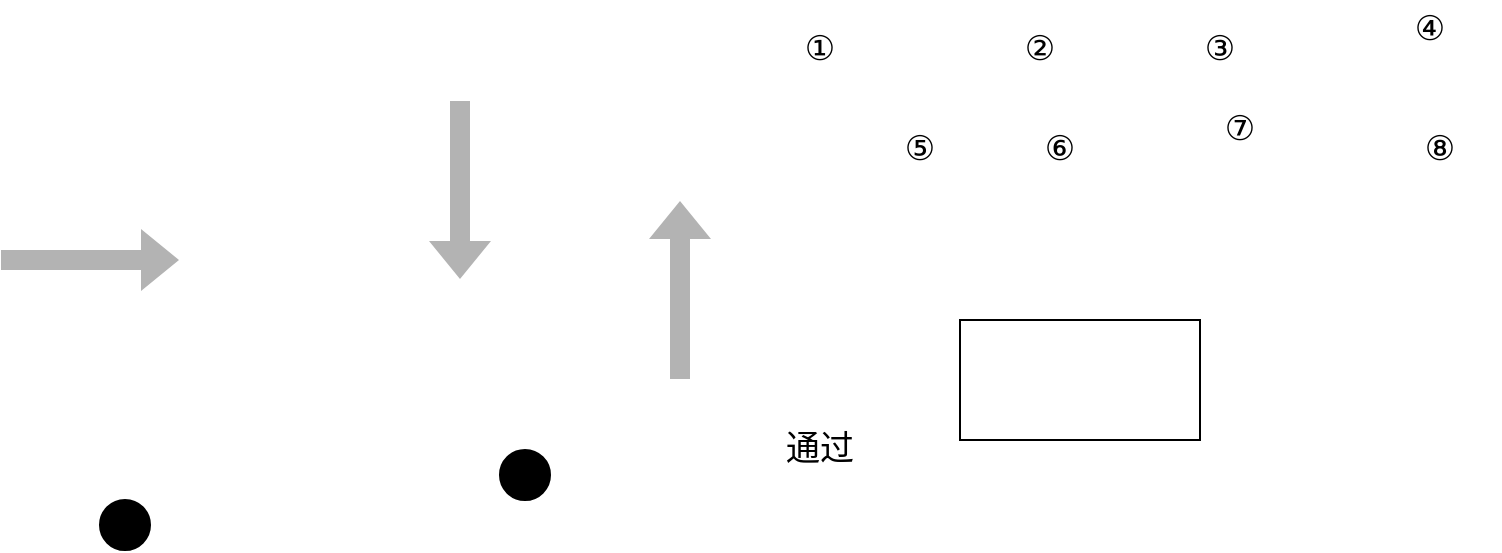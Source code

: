 <mxfile version="22.1.18" type="github" pages="10">
  <diagram id="6qApV0sVtITQiH9Zs9IU" name="素材库">
    <mxGraphModel dx="1434" dy="746" grid="1" gridSize="10" guides="1" tooltips="1" connect="1" arrows="1" fold="1" page="1" pageScale="1" pageWidth="827" pageHeight="1169" math="0" shadow="0">
      <root>
        <mxCell id="0" />
        <mxCell id="1" parent="0" />
        <mxCell id="3dimdPH7--5eGjd8dTHQ-1" style="edgeStyle=orthogonalEdgeStyle;rounded=0;orthogonalLoop=1;jettySize=auto;html=1;shape=flexArrow;strokeWidth=1;fillColor=#B3B3B3;strokeColor=none;fontSize=15;" parent="1" edge="1">
          <mxGeometry relative="1" as="geometry">
            <mxPoint x="50" y="430" as="sourcePoint" />
            <Array as="points">
              <mxPoint x="250" y="430" />
              <mxPoint x="250" y="430" />
            </Array>
            <mxPoint x="140" y="430" as="targetPoint" />
          </mxGeometry>
        </mxCell>
        <mxCell id="3dimdPH7--5eGjd8dTHQ-2" style="edgeStyle=orthogonalEdgeStyle;rounded=0;orthogonalLoop=1;jettySize=auto;html=1;shape=flexArrow;strokeWidth=1;fillColor=#B3B3B3;strokeColor=none;fontSize=15;" parent="1" edge="1">
          <mxGeometry relative="1" as="geometry">
            <mxPoint x="280" y="350" as="sourcePoint" />
            <Array as="points">
              <mxPoint x="470" y="410" />
              <mxPoint x="470" y="410" />
            </Array>
            <mxPoint x="280" y="440" as="targetPoint" />
          </mxGeometry>
        </mxCell>
        <mxCell id="3dimdPH7--5eGjd8dTHQ-3" style="edgeStyle=orthogonalEdgeStyle;rounded=0;orthogonalLoop=1;jettySize=auto;html=1;shape=flexArrow;strokeWidth=1;fillColor=#B3B3B3;strokeColor=none;fontSize=15;" parent="1" edge="1">
          <mxGeometry relative="1" as="geometry">
            <mxPoint x="390" y="490" as="sourcePoint" />
            <Array as="points">
              <mxPoint x="580" y="460" />
              <mxPoint x="580" y="460" />
            </Array>
            <mxPoint x="390" y="400" as="targetPoint" />
          </mxGeometry>
        </mxCell>
        <mxCell id="3dimdPH7--5eGjd8dTHQ-4" value="②" style="text;html=1;strokeColor=none;fillColor=none;align=center;verticalAlign=middle;whiteSpace=wrap;rounded=0;strokeWidth=1;fontSize=17;" parent="1" vertex="1">
          <mxGeometry x="540" y="310" width="60" height="30" as="geometry" />
        </mxCell>
        <mxCell id="3dimdPH7--5eGjd8dTHQ-5" value="①" style="text;html=1;strokeColor=none;fillColor=none;align=center;verticalAlign=middle;whiteSpace=wrap;rounded=0;strokeWidth=1;fontSize=17;" parent="1" vertex="1">
          <mxGeometry x="430" y="310" width="60" height="30" as="geometry" />
        </mxCell>
        <mxCell id="3dimdPH7--5eGjd8dTHQ-6" value="③" style="text;html=1;strokeColor=none;fillColor=none;align=center;verticalAlign=middle;whiteSpace=wrap;rounded=0;strokeWidth=1;fontSize=17;" parent="1" vertex="1">
          <mxGeometry x="630" y="310" width="60" height="30" as="geometry" />
        </mxCell>
        <mxCell id="3dimdPH7--5eGjd8dTHQ-7" value="④" style="text;html=1;strokeColor=none;fillColor=none;align=center;verticalAlign=middle;whiteSpace=wrap;rounded=0;strokeWidth=1;fontSize=17;" parent="1" vertex="1">
          <mxGeometry x="735" y="300" width="60" height="30" as="geometry" />
        </mxCell>
        <mxCell id="3dimdPH7--5eGjd8dTHQ-8" value="⑤" style="text;html=1;strokeColor=none;fillColor=none;align=center;verticalAlign=middle;whiteSpace=wrap;rounded=0;strokeWidth=1;fontSize=17;" parent="1" vertex="1">
          <mxGeometry x="480" y="360" width="60" height="30" as="geometry" />
        </mxCell>
        <mxCell id="3dimdPH7--5eGjd8dTHQ-9" value="⑥" style="text;html=1;strokeColor=none;fillColor=none;align=center;verticalAlign=middle;whiteSpace=wrap;rounded=0;strokeWidth=1;fontSize=17;" parent="1" vertex="1">
          <mxGeometry x="550" y="360" width="60" height="30" as="geometry" />
        </mxCell>
        <mxCell id="3dimdPH7--5eGjd8dTHQ-10" value="⑦" style="text;html=1;strokeColor=none;fillColor=none;align=center;verticalAlign=middle;whiteSpace=wrap;rounded=0;strokeWidth=1;fontSize=17;" parent="1" vertex="1">
          <mxGeometry x="640" y="350" width="60" height="30" as="geometry" />
        </mxCell>
        <mxCell id="3dimdPH7--5eGjd8dTHQ-11" value="⑧" style="text;html=1;strokeColor=none;fillColor=none;align=center;verticalAlign=middle;whiteSpace=wrap;rounded=0;strokeWidth=1;fontSize=17;" parent="1" vertex="1">
          <mxGeometry x="740" y="360" width="60" height="30" as="geometry" />
        </mxCell>
        <mxCell id="CsCoO1ijQu3HENorWunc-1" value="" style="ellipse;fillColor=strokeColor;html=1;fontSize=15;" parent="1" vertex="1">
          <mxGeometry x="100" y="550" width="25" height="25" as="geometry" />
        </mxCell>
        <mxCell id="1H1SoVv7XhslezDeHJ4O-1" value="" style="ellipse;fillColor=strokeColor;html=1;fontSize=15;" parent="1" vertex="1">
          <mxGeometry x="300" y="525" width="25" height="25" as="geometry" />
        </mxCell>
        <mxCell id="Ccja7VKXbYhgyl35PaLA-1" value="" style="rounded=0;whiteSpace=wrap;html=1;fontSize=15;" parent="1" vertex="1">
          <mxGeometry x="530" y="460" width="120" height="60" as="geometry" />
        </mxCell>
        <mxCell id="LDWuJKYkh9WPVgpIZeKQ-1" value="通过" style="text;html=1;strokeColor=none;fillColor=none;align=center;verticalAlign=middle;whiteSpace=wrap;rounded=0;strokeWidth=1;fontSize=17;" parent="1" vertex="1">
          <mxGeometry x="430" y="510" width="60" height="30" as="geometry" />
        </mxCell>
      </root>
    </mxGraphModel>
  </diagram>
  <diagram id="TplgWbxs8bR8_d2JnzZC" name="专家库">
    <mxGraphModel dx="1434" dy="746" grid="1" gridSize="10" guides="1" tooltips="1" connect="1" arrows="1" fold="1" page="1" pageScale="1" pageWidth="827" pageHeight="1169" math="0" shadow="0">
      <root>
        <mxCell id="0" />
        <mxCell id="1" parent="0" />
        <mxCell id="WlRy47bLavNxaS4BNk72-3" value="输入关键字" style="rounded=0;whiteSpace=wrap;html=1;fontSize=15;" parent="1" vertex="1">
          <mxGeometry x="370" y="490" width="120" height="60" as="geometry" />
        </mxCell>
        <mxCell id="WlRy47bLavNxaS4BNk72-4" style="edgeStyle=orthogonalEdgeStyle;rounded=0;orthogonalLoop=1;jettySize=auto;html=1;shape=flexArrow;strokeWidth=1;fillColor=#B3B3B3;strokeColor=none;fontSize=15;" parent="1" edge="1">
          <mxGeometry relative="1" as="geometry">
            <mxPoint x="300" y="600" as="sourcePoint" />
            <Array as="points">
              <mxPoint x="480" y="519.5" />
              <mxPoint x="480" y="519.5" />
            </Array>
            <mxPoint x="370" y="519.5" as="targetPoint" />
          </mxGeometry>
        </mxCell>
        <mxCell id="WlRy47bLavNxaS4BNk72-5" value="" style="ellipse;fillColor=strokeColor;html=1;fontSize=15;" parent="1" vertex="1">
          <mxGeometry x="210" y="585" width="25" height="25" as="geometry" />
        </mxCell>
        <mxCell id="WlRy47bLavNxaS4BNk72-7" value="" style="ellipse;fillColor=strokeColor;html=1;fontSize=15;" parent="1" vertex="1">
          <mxGeometry x="1040" y="585" width="25" height="25" as="geometry" />
        </mxCell>
        <mxCell id="VUFKNVF6qT9xStpMJ2az-1" value="专家业务类别条件筛选" style="rounded=0;whiteSpace=wrap;html=1;fontSize=15;" parent="1" vertex="1">
          <mxGeometry x="370" y="640" width="120" height="60" as="geometry" />
        </mxCell>
        <mxCell id="VUFKNVF6qT9xStpMJ2az-3" style="edgeStyle=orthogonalEdgeStyle;rounded=0;orthogonalLoop=1;jettySize=auto;html=1;shape=flexArrow;strokeWidth=1;fillColor=#B3B3B3;strokeColor=none;fontSize=15;exitX=1;exitY=0.5;exitDx=0;exitDy=0;" parent="1" source="WlRy47bLavNxaS4BNk72-5" edge="1">
          <mxGeometry relative="1" as="geometry">
            <mxPoint x="300" y="600" as="sourcePoint" />
            <Array as="points">
              <mxPoint x="300" y="598" />
              <mxPoint x="300" y="670" />
            </Array>
            <mxPoint x="370" y="670" as="targetPoint" />
          </mxGeometry>
        </mxCell>
        <mxCell id="VUFKNVF6qT9xStpMJ2az-11" style="edgeStyle=orthogonalEdgeStyle;rounded=0;orthogonalLoop=1;jettySize=auto;html=1;shape=flexArrow;strokeWidth=1;fillColor=#B3B3B3;strokeColor=none;fontSize=15;" parent="1" edge="1">
          <mxGeometry relative="1" as="geometry">
            <mxPoint x="400" y="550" as="sourcePoint" />
            <Array as="points">
              <mxPoint x="590" y="610" />
              <mxPoint x="590" y="610" />
            </Array>
            <mxPoint x="400" y="640" as="targetPoint" />
          </mxGeometry>
        </mxCell>
        <mxCell id="VUFKNVF6qT9xStpMJ2az-13" style="edgeStyle=orthogonalEdgeStyle;rounded=0;orthogonalLoop=1;jettySize=auto;html=1;shape=flexArrow;strokeWidth=1;fillColor=#B3B3B3;strokeColor=none;fontSize=15;" parent="1" edge="1">
          <mxGeometry relative="1" as="geometry">
            <mxPoint x="450" y="640" as="sourcePoint" />
            <Array as="points">
              <mxPoint x="640" y="610" />
              <mxPoint x="640" y="610" />
            </Array>
            <mxPoint x="450" y="550" as="targetPoint" />
          </mxGeometry>
        </mxCell>
        <mxCell id="VUFKNVF6qT9xStpMJ2az-14" value="专家清单" style="rounded=0;whiteSpace=wrap;html=1;fontSize=15;" parent="1" vertex="1">
          <mxGeometry x="520" y="567.5" width="120" height="60" as="geometry" />
        </mxCell>
        <mxCell id="VUFKNVF6qT9xStpMJ2az-15" style="edgeStyle=orthogonalEdgeStyle;rounded=0;orthogonalLoop=1;jettySize=auto;html=1;shape=flexArrow;strokeWidth=1;fillColor=#B3B3B3;strokeColor=none;fontSize=15;entryX=0.5;entryY=0;entryDx=0;entryDy=0;" parent="1" target="VUFKNVF6qT9xStpMJ2az-14" edge="1">
          <mxGeometry relative="1" as="geometry">
            <mxPoint x="490" y="519.5" as="sourcePoint" />
            <Array as="points">
              <mxPoint x="580" y="520" />
            </Array>
            <mxPoint x="580" y="519.5" as="targetPoint" />
          </mxGeometry>
        </mxCell>
        <mxCell id="VUFKNVF6qT9xStpMJ2az-16" style="edgeStyle=orthogonalEdgeStyle;rounded=0;orthogonalLoop=1;jettySize=auto;html=1;shape=flexArrow;strokeWidth=1;fillColor=#B3B3B3;strokeColor=none;fontSize=15;entryX=0.5;entryY=1;entryDx=0;entryDy=0;" parent="1" target="VUFKNVF6qT9xStpMJ2az-14" edge="1">
          <mxGeometry relative="1" as="geometry">
            <mxPoint x="490" y="669.5" as="sourcePoint" />
            <Array as="points">
              <mxPoint x="580" y="670" />
            </Array>
            <mxPoint x="580" y="669.5" as="targetPoint" />
          </mxGeometry>
        </mxCell>
        <mxCell id="VUFKNVF6qT9xStpMJ2az-17" value="新增专家" style="rounded=0;whiteSpace=wrap;html=1;fontSize=15;" parent="1" vertex="1">
          <mxGeometry x="770" y="462.5" width="120" height="60" as="geometry" />
        </mxCell>
        <mxCell id="VUFKNVF6qT9xStpMJ2az-18" value="编辑专家" style="rounded=0;whiteSpace=wrap;html=1;fontSize=15;" parent="1" vertex="1">
          <mxGeometry x="770" y="532.5" width="120" height="60" as="geometry" />
        </mxCell>
        <mxCell id="VUFKNVF6qT9xStpMJ2az-19" value="删除专家" style="rounded=0;whiteSpace=wrap;html=1;fontSize=15;" parent="1" vertex="1">
          <mxGeometry x="770" y="602.5" width="120" height="60" as="geometry" />
        </mxCell>
        <mxCell id="A0hj3vE1pnaa9gVBBFPm-1" value="专家详情" style="rounded=0;whiteSpace=wrap;html=1;fontSize=15;" parent="1" vertex="1">
          <mxGeometry x="770" y="672.5" width="120" height="60" as="geometry" />
        </mxCell>
        <mxCell id="A0hj3vE1pnaa9gVBBFPm-2" style="edgeStyle=orthogonalEdgeStyle;rounded=0;orthogonalLoop=1;jettySize=auto;html=1;shape=flexArrow;strokeWidth=1;fillColor=#B3B3B3;strokeColor=none;fontSize=15;entryX=0;entryY=0.5;entryDx=0;entryDy=0;" parent="1" target="VUFKNVF6qT9xStpMJ2az-17" edge="1">
          <mxGeometry relative="1" as="geometry">
            <mxPoint x="640" y="602.5" as="sourcePoint" />
            <Array as="points">
              <mxPoint x="690" y="603" />
              <mxPoint x="690" y="493" />
            </Array>
            <mxPoint x="680" y="480" as="targetPoint" />
          </mxGeometry>
        </mxCell>
        <mxCell id="A0hj3vE1pnaa9gVBBFPm-3" style="edgeStyle=orthogonalEdgeStyle;rounded=0;orthogonalLoop=1;jettySize=auto;html=1;shape=flexArrow;strokeWidth=1;fillColor=#B3B3B3;strokeColor=none;fontSize=15;entryX=0;entryY=0.5;entryDx=0;entryDy=0;" parent="1" target="VUFKNVF6qT9xStpMJ2az-18" edge="1">
          <mxGeometry relative="1" as="geometry">
            <mxPoint x="640" y="602.5" as="sourcePoint" />
            <Array as="points">
              <mxPoint x="690" y="603" />
              <mxPoint x="690" y="563" />
            </Array>
            <mxPoint x="690" y="550" as="targetPoint" />
          </mxGeometry>
        </mxCell>
        <mxCell id="A0hj3vE1pnaa9gVBBFPm-4" style="edgeStyle=orthogonalEdgeStyle;rounded=0;orthogonalLoop=1;jettySize=auto;html=1;shape=flexArrow;strokeWidth=1;fillColor=#B3B3B3;strokeColor=none;fontSize=15;entryX=0;entryY=0.5;entryDx=0;entryDy=0;" parent="1" target="A0hj3vE1pnaa9gVBBFPm-1" edge="1">
          <mxGeometry relative="1" as="geometry">
            <mxPoint x="640" y="602.5" as="sourcePoint" />
            <Array as="points">
              <mxPoint x="690" y="603" />
              <mxPoint x="690" y="703" />
            </Array>
            <mxPoint x="730" y="602.5" as="targetPoint" />
          </mxGeometry>
        </mxCell>
        <mxCell id="A0hj3vE1pnaa9gVBBFPm-6" style="edgeStyle=orthogonalEdgeStyle;rounded=0;orthogonalLoop=1;jettySize=auto;html=1;shape=flexArrow;strokeWidth=1;fillColor=#B3B3B3;strokeColor=none;fontSize=15;entryX=0;entryY=0.5;entryDx=0;entryDy=0;" parent="1" target="VUFKNVF6qT9xStpMJ2az-19" edge="1">
          <mxGeometry relative="1" as="geometry">
            <mxPoint x="640" y="604.5" as="sourcePoint" />
            <Array as="points">
              <mxPoint x="690" y="605" />
              <mxPoint x="690" y="633" />
            </Array>
            <mxPoint x="770" y="565" as="targetPoint" />
          </mxGeometry>
        </mxCell>
        <mxCell id="A0hj3vE1pnaa9gVBBFPm-7" style="edgeStyle=orthogonalEdgeStyle;rounded=0;orthogonalLoop=1;jettySize=auto;html=1;shape=flexArrow;strokeWidth=1;fillColor=#B3B3B3;strokeColor=none;fontSize=15;exitX=1;exitY=0.5;exitDx=0;exitDy=0;" parent="1" source="VUFKNVF6qT9xStpMJ2az-17" edge="1">
          <mxGeometry relative="1" as="geometry">
            <mxPoint x="1010" y="597" as="sourcePoint" />
            <Array as="points">
              <mxPoint x="960" y="493" />
              <mxPoint x="960" y="597" />
            </Array>
            <mxPoint x="1040" y="597" as="targetPoint" />
          </mxGeometry>
        </mxCell>
        <mxCell id="A0hj3vE1pnaa9gVBBFPm-8" style="edgeStyle=orthogonalEdgeStyle;rounded=0;orthogonalLoop=1;jettySize=auto;html=1;shape=flexArrow;strokeWidth=1;fillColor=#B3B3B3;strokeColor=none;fontSize=15;exitX=1;exitY=0.5;exitDx=0;exitDy=0;" parent="1" source="VUFKNVF6qT9xStpMJ2az-18" edge="1">
          <mxGeometry relative="1" as="geometry">
            <mxPoint x="1010" y="597" as="sourcePoint" />
            <Array as="points">
              <mxPoint x="960" y="563" />
              <mxPoint x="960" y="597" />
            </Array>
            <mxPoint x="1040" y="597" as="targetPoint" />
          </mxGeometry>
        </mxCell>
        <mxCell id="A0hj3vE1pnaa9gVBBFPm-9" style="edgeStyle=orthogonalEdgeStyle;rounded=0;orthogonalLoop=1;jettySize=auto;html=1;shape=flexArrow;strokeWidth=1;fillColor=#B3B3B3;strokeColor=none;fontSize=15;exitX=1;exitY=0.5;exitDx=0;exitDy=0;" parent="1" source="VUFKNVF6qT9xStpMJ2az-19" edge="1">
          <mxGeometry relative="1" as="geometry">
            <mxPoint x="1010" y="597" as="sourcePoint" />
            <Array as="points">
              <mxPoint x="960" y="633" />
              <mxPoint x="960" y="597" />
            </Array>
            <mxPoint x="1040" y="597" as="targetPoint" />
          </mxGeometry>
        </mxCell>
        <mxCell id="A0hj3vE1pnaa9gVBBFPm-10" style="edgeStyle=orthogonalEdgeStyle;rounded=0;orthogonalLoop=1;jettySize=auto;html=1;shape=flexArrow;strokeWidth=1;fillColor=#B3B3B3;strokeColor=none;fontSize=15;exitX=1;exitY=0.5;exitDx=0;exitDy=0;" parent="1" source="A0hj3vE1pnaa9gVBBFPm-1" edge="1">
          <mxGeometry relative="1" as="geometry">
            <mxPoint x="1010" y="597" as="sourcePoint" />
            <Array as="points">
              <mxPoint x="960" y="703" />
              <mxPoint x="960" y="597" />
            </Array>
            <mxPoint x="1040" y="597" as="targetPoint" />
          </mxGeometry>
        </mxCell>
        <mxCell id="A0hj3vE1pnaa9gVBBFPm-13" value="①" style="text;html=1;strokeColor=none;fillColor=none;align=center;verticalAlign=middle;whiteSpace=wrap;rounded=0;strokeWidth=1;fontSize=17;" parent="1" vertex="1">
          <mxGeometry x="400" y="460" width="60" height="30" as="geometry" />
        </mxCell>
        <mxCell id="A0hj3vE1pnaa9gVBBFPm-18" value="②" style="text;html=1;strokeColor=none;fillColor=none;align=center;verticalAlign=middle;whiteSpace=wrap;rounded=0;strokeWidth=1;fontSize=17;" parent="1" vertex="1">
          <mxGeometry x="400" y="700" width="60" height="30" as="geometry" />
        </mxCell>
        <mxCell id="A0hj3vE1pnaa9gVBBFPm-19" value="③" style="text;html=1;strokeColor=none;fillColor=none;align=center;verticalAlign=middle;whiteSpace=wrap;rounded=0;strokeWidth=1;fontSize=17;" parent="1" vertex="1">
          <mxGeometry x="500" y="537.5" width="60" height="30" as="geometry" />
        </mxCell>
        <mxCell id="A0hj3vE1pnaa9gVBBFPm-20" value="④" style="text;html=1;strokeColor=none;fillColor=none;align=center;verticalAlign=middle;whiteSpace=wrap;rounded=0;strokeWidth=1;fontSize=17;" parent="1" vertex="1">
          <mxGeometry x="730" y="450" width="60" height="30" as="geometry" />
        </mxCell>
        <mxCell id="A0hj3vE1pnaa9gVBBFPm-25" value="⑤" style="text;html=1;strokeColor=none;fillColor=none;align=center;verticalAlign=middle;whiteSpace=wrap;rounded=0;strokeWidth=1;fontSize=17;" parent="1" vertex="1">
          <mxGeometry x="730" y="520" width="60" height="30" as="geometry" />
        </mxCell>
        <mxCell id="A0hj3vE1pnaa9gVBBFPm-26" value="⑥" style="text;html=1;strokeColor=none;fillColor=none;align=center;verticalAlign=middle;whiteSpace=wrap;rounded=0;strokeWidth=1;fontSize=17;" parent="1" vertex="1">
          <mxGeometry x="730" y="592.5" width="60" height="30" as="geometry" />
        </mxCell>
        <mxCell id="A0hj3vE1pnaa9gVBBFPm-27" value="⑦" style="text;html=1;strokeColor=none;fillColor=none;align=center;verticalAlign=middle;whiteSpace=wrap;rounded=0;strokeWidth=1;fontSize=17;" parent="1" vertex="1">
          <mxGeometry x="730" y="662.5" width="60" height="30" as="geometry" />
        </mxCell>
      </root>
    </mxGraphModel>
  </diagram>
  <diagram id="25sPhLdG1SF6kFuRLOyn" name="标准库">
    <mxGraphModel dx="1434" dy="746" grid="1" gridSize="10" guides="1" tooltips="1" connect="1" arrows="1" fold="1" page="1" pageScale="1" pageWidth="827" pageHeight="1169" math="0" shadow="0">
      <root>
        <mxCell id="0" />
        <mxCell id="1" parent="0" />
        <mxCell id="DY-lnvWDFRvRC99X2RpU-1" value="输入关键字" style="rounded=0;whiteSpace=wrap;html=1;fontSize=15;" parent="1" vertex="1">
          <mxGeometry x="340" y="280" width="120" height="60" as="geometry" />
        </mxCell>
        <mxCell id="DY-lnvWDFRvRC99X2RpU-2" style="edgeStyle=orthogonalEdgeStyle;rounded=0;orthogonalLoop=1;jettySize=auto;html=1;shape=flexArrow;strokeWidth=1;fillColor=#B3B3B3;strokeColor=none;fontSize=15;" parent="1" edge="1">
          <mxGeometry relative="1" as="geometry">
            <mxPoint x="270" y="390" as="sourcePoint" />
            <Array as="points">
              <mxPoint x="450" y="309.5" />
              <mxPoint x="450" y="309.5" />
            </Array>
            <mxPoint x="340" y="309.5" as="targetPoint" />
          </mxGeometry>
        </mxCell>
        <mxCell id="DY-lnvWDFRvRC99X2RpU-3" value="" style="ellipse;fillColor=strokeColor;html=1;fontSize=15;" parent="1" vertex="1">
          <mxGeometry x="180" y="375" width="25" height="25" as="geometry" />
        </mxCell>
        <mxCell id="DY-lnvWDFRvRC99X2RpU-4" value="" style="ellipse;fillColor=strokeColor;html=1;fontSize=15;" parent="1" vertex="1">
          <mxGeometry x="1010" y="375" width="25" height="25" as="geometry" />
        </mxCell>
        <mxCell id="DY-lnvWDFRvRC99X2RpU-5" value="标准分级条件筛选" style="rounded=0;whiteSpace=wrap;html=1;fontSize=15;" parent="1" vertex="1">
          <mxGeometry x="340" y="430" width="120" height="60" as="geometry" />
        </mxCell>
        <mxCell id="DY-lnvWDFRvRC99X2RpU-6" style="edgeStyle=orthogonalEdgeStyle;rounded=0;orthogonalLoop=1;jettySize=auto;html=1;shape=flexArrow;strokeWidth=1;fillColor=#B3B3B3;strokeColor=none;fontSize=15;exitX=1;exitY=0.5;exitDx=0;exitDy=0;" parent="1" source="DY-lnvWDFRvRC99X2RpU-3" edge="1">
          <mxGeometry relative="1" as="geometry">
            <mxPoint x="270" y="390" as="sourcePoint" />
            <Array as="points">
              <mxPoint x="270" y="388" />
              <mxPoint x="270" y="460" />
            </Array>
            <mxPoint x="340" y="460" as="targetPoint" />
          </mxGeometry>
        </mxCell>
        <mxCell id="DY-lnvWDFRvRC99X2RpU-7" style="edgeStyle=orthogonalEdgeStyle;rounded=0;orthogonalLoop=1;jettySize=auto;html=1;shape=flexArrow;strokeWidth=1;fillColor=#B3B3B3;strokeColor=none;fontSize=15;" parent="1" edge="1">
          <mxGeometry relative="1" as="geometry">
            <mxPoint x="370" y="340" as="sourcePoint" />
            <Array as="points">
              <mxPoint x="560" y="400" />
              <mxPoint x="560" y="400" />
            </Array>
            <mxPoint x="370" y="430" as="targetPoint" />
          </mxGeometry>
        </mxCell>
        <mxCell id="DY-lnvWDFRvRC99X2RpU-8" style="edgeStyle=orthogonalEdgeStyle;rounded=0;orthogonalLoop=1;jettySize=auto;html=1;shape=flexArrow;strokeWidth=1;fillColor=#B3B3B3;strokeColor=none;fontSize=15;" parent="1" edge="1">
          <mxGeometry relative="1" as="geometry">
            <mxPoint x="420" y="430" as="sourcePoint" />
            <Array as="points">
              <mxPoint x="610" y="400" />
              <mxPoint x="610" y="400" />
            </Array>
            <mxPoint x="420" y="340" as="targetPoint" />
          </mxGeometry>
        </mxCell>
        <mxCell id="DY-lnvWDFRvRC99X2RpU-9" value="标准清单" style="rounded=0;whiteSpace=wrap;html=1;fontSize=15;" parent="1" vertex="1">
          <mxGeometry x="490" y="357.5" width="120" height="60" as="geometry" />
        </mxCell>
        <mxCell id="DY-lnvWDFRvRC99X2RpU-10" style="edgeStyle=orthogonalEdgeStyle;rounded=0;orthogonalLoop=1;jettySize=auto;html=1;shape=flexArrow;strokeWidth=1;fillColor=#B3B3B3;strokeColor=none;fontSize=15;entryX=0.5;entryY=0;entryDx=0;entryDy=0;" parent="1" target="DY-lnvWDFRvRC99X2RpU-9" edge="1">
          <mxGeometry relative="1" as="geometry">
            <mxPoint x="460" y="309.5" as="sourcePoint" />
            <Array as="points">
              <mxPoint x="550" y="310" />
            </Array>
            <mxPoint x="550" y="309.5" as="targetPoint" />
          </mxGeometry>
        </mxCell>
        <mxCell id="DY-lnvWDFRvRC99X2RpU-11" style="edgeStyle=orthogonalEdgeStyle;rounded=0;orthogonalLoop=1;jettySize=auto;html=1;shape=flexArrow;strokeWidth=1;fillColor=#B3B3B3;strokeColor=none;fontSize=15;entryX=0.5;entryY=1;entryDx=0;entryDy=0;" parent="1" target="DY-lnvWDFRvRC99X2RpU-9" edge="1">
          <mxGeometry relative="1" as="geometry">
            <mxPoint x="460" y="459.5" as="sourcePoint" />
            <Array as="points">
              <mxPoint x="550" y="460" />
            </Array>
            <mxPoint x="550" y="459.5" as="targetPoint" />
          </mxGeometry>
        </mxCell>
        <mxCell id="DY-lnvWDFRvRC99X2RpU-12" value="新增标准" style="rounded=0;whiteSpace=wrap;html=1;fontSize=15;" parent="1" vertex="1">
          <mxGeometry x="740" y="252.5" width="120" height="60" as="geometry" />
        </mxCell>
        <mxCell id="DY-lnvWDFRvRC99X2RpU-13" value="编辑标准" style="rounded=0;whiteSpace=wrap;html=1;fontSize=15;" parent="1" vertex="1">
          <mxGeometry x="740" y="322.5" width="120" height="60" as="geometry" />
        </mxCell>
        <mxCell id="DY-lnvWDFRvRC99X2RpU-14" value="删除标准" style="rounded=0;whiteSpace=wrap;html=1;fontSize=15;" parent="1" vertex="1">
          <mxGeometry x="740" y="392.5" width="120" height="60" as="geometry" />
        </mxCell>
        <mxCell id="DY-lnvWDFRvRC99X2RpU-15" value="标准详情" style="rounded=0;whiteSpace=wrap;html=1;fontSize=15;" parent="1" vertex="1">
          <mxGeometry x="740" y="462.5" width="120" height="60" as="geometry" />
        </mxCell>
        <mxCell id="DY-lnvWDFRvRC99X2RpU-16" style="edgeStyle=orthogonalEdgeStyle;rounded=0;orthogonalLoop=1;jettySize=auto;html=1;shape=flexArrow;strokeWidth=1;fillColor=#B3B3B3;strokeColor=none;fontSize=15;entryX=0;entryY=0.5;entryDx=0;entryDy=0;" parent="1" target="DY-lnvWDFRvRC99X2RpU-12" edge="1">
          <mxGeometry relative="1" as="geometry">
            <mxPoint x="610" y="392.5" as="sourcePoint" />
            <Array as="points">
              <mxPoint x="660" y="393" />
              <mxPoint x="660" y="283" />
            </Array>
            <mxPoint x="650" y="270" as="targetPoint" />
          </mxGeometry>
        </mxCell>
        <mxCell id="DY-lnvWDFRvRC99X2RpU-17" style="edgeStyle=orthogonalEdgeStyle;rounded=0;orthogonalLoop=1;jettySize=auto;html=1;shape=flexArrow;strokeWidth=1;fillColor=#B3B3B3;strokeColor=none;fontSize=15;entryX=0;entryY=0.5;entryDx=0;entryDy=0;" parent="1" target="DY-lnvWDFRvRC99X2RpU-13" edge="1">
          <mxGeometry relative="1" as="geometry">
            <mxPoint x="610" y="392.5" as="sourcePoint" />
            <Array as="points">
              <mxPoint x="660" y="393" />
              <mxPoint x="660" y="353" />
            </Array>
            <mxPoint x="660" y="340" as="targetPoint" />
          </mxGeometry>
        </mxCell>
        <mxCell id="DY-lnvWDFRvRC99X2RpU-18" style="edgeStyle=orthogonalEdgeStyle;rounded=0;orthogonalLoop=1;jettySize=auto;html=1;shape=flexArrow;strokeWidth=1;fillColor=#B3B3B3;strokeColor=none;fontSize=15;entryX=0;entryY=0.5;entryDx=0;entryDy=0;" parent="1" target="DY-lnvWDFRvRC99X2RpU-15" edge="1">
          <mxGeometry relative="1" as="geometry">
            <mxPoint x="610" y="392.5" as="sourcePoint" />
            <Array as="points">
              <mxPoint x="660" y="393" />
              <mxPoint x="660" y="493" />
            </Array>
            <mxPoint x="700" y="392.5" as="targetPoint" />
          </mxGeometry>
        </mxCell>
        <mxCell id="DY-lnvWDFRvRC99X2RpU-19" style="edgeStyle=orthogonalEdgeStyle;rounded=0;orthogonalLoop=1;jettySize=auto;html=1;shape=flexArrow;strokeWidth=1;fillColor=#B3B3B3;strokeColor=none;fontSize=15;entryX=0;entryY=0.5;entryDx=0;entryDy=0;" parent="1" target="DY-lnvWDFRvRC99X2RpU-14" edge="1">
          <mxGeometry relative="1" as="geometry">
            <mxPoint x="610" y="394.5" as="sourcePoint" />
            <Array as="points">
              <mxPoint x="660" y="395" />
              <mxPoint x="660" y="423" />
            </Array>
            <mxPoint x="740" y="355" as="targetPoint" />
          </mxGeometry>
        </mxCell>
        <mxCell id="DY-lnvWDFRvRC99X2RpU-20" style="edgeStyle=orthogonalEdgeStyle;rounded=0;orthogonalLoop=1;jettySize=auto;html=1;shape=flexArrow;strokeWidth=1;fillColor=#B3B3B3;strokeColor=none;fontSize=15;exitX=1;exitY=0.5;exitDx=0;exitDy=0;" parent="1" source="DY-lnvWDFRvRC99X2RpU-12" edge="1">
          <mxGeometry relative="1" as="geometry">
            <mxPoint x="980" y="387" as="sourcePoint" />
            <Array as="points">
              <mxPoint x="930" y="283" />
              <mxPoint x="930" y="387" />
            </Array>
            <mxPoint x="1010" y="387" as="targetPoint" />
          </mxGeometry>
        </mxCell>
        <mxCell id="DY-lnvWDFRvRC99X2RpU-21" style="edgeStyle=orthogonalEdgeStyle;rounded=0;orthogonalLoop=1;jettySize=auto;html=1;shape=flexArrow;strokeWidth=1;fillColor=#B3B3B3;strokeColor=none;fontSize=15;exitX=1;exitY=0.5;exitDx=0;exitDy=0;" parent="1" source="DY-lnvWDFRvRC99X2RpU-13" edge="1">
          <mxGeometry relative="1" as="geometry">
            <mxPoint x="980" y="387" as="sourcePoint" />
            <Array as="points">
              <mxPoint x="930" y="353" />
              <mxPoint x="930" y="387" />
            </Array>
            <mxPoint x="1010" y="387" as="targetPoint" />
          </mxGeometry>
        </mxCell>
        <mxCell id="DY-lnvWDFRvRC99X2RpU-22" style="edgeStyle=orthogonalEdgeStyle;rounded=0;orthogonalLoop=1;jettySize=auto;html=1;shape=flexArrow;strokeWidth=1;fillColor=#B3B3B3;strokeColor=none;fontSize=15;exitX=1;exitY=0.5;exitDx=0;exitDy=0;" parent="1" source="DY-lnvWDFRvRC99X2RpU-14" edge="1">
          <mxGeometry relative="1" as="geometry">
            <mxPoint x="980" y="387" as="sourcePoint" />
            <Array as="points">
              <mxPoint x="930" y="423" />
              <mxPoint x="930" y="387" />
            </Array>
            <mxPoint x="1010" y="387" as="targetPoint" />
          </mxGeometry>
        </mxCell>
        <mxCell id="DY-lnvWDFRvRC99X2RpU-23" style="edgeStyle=orthogonalEdgeStyle;rounded=0;orthogonalLoop=1;jettySize=auto;html=1;shape=flexArrow;strokeWidth=1;fillColor=#B3B3B3;strokeColor=none;fontSize=15;exitX=1;exitY=0.5;exitDx=0;exitDy=0;" parent="1" source="DY-lnvWDFRvRC99X2RpU-15" edge="1">
          <mxGeometry relative="1" as="geometry">
            <mxPoint x="980" y="387" as="sourcePoint" />
            <Array as="points">
              <mxPoint x="930" y="493" />
              <mxPoint x="930" y="387" />
            </Array>
            <mxPoint x="1010" y="387" as="targetPoint" />
          </mxGeometry>
        </mxCell>
        <mxCell id="DY-lnvWDFRvRC99X2RpU-24" value="①" style="text;html=1;strokeColor=none;fillColor=none;align=center;verticalAlign=middle;whiteSpace=wrap;rounded=0;strokeWidth=1;fontSize=17;" parent="1" vertex="1">
          <mxGeometry x="370" y="250" width="60" height="30" as="geometry" />
        </mxCell>
        <mxCell id="DY-lnvWDFRvRC99X2RpU-25" value="②" style="text;html=1;strokeColor=none;fillColor=none;align=center;verticalAlign=middle;whiteSpace=wrap;rounded=0;strokeWidth=1;fontSize=17;" parent="1" vertex="1">
          <mxGeometry x="370" y="490" width="60" height="30" as="geometry" />
        </mxCell>
        <mxCell id="DY-lnvWDFRvRC99X2RpU-26" value="③" style="text;html=1;strokeColor=none;fillColor=none;align=center;verticalAlign=middle;whiteSpace=wrap;rounded=0;strokeWidth=1;fontSize=17;" parent="1" vertex="1">
          <mxGeometry x="470" y="327.5" width="60" height="30" as="geometry" />
        </mxCell>
        <mxCell id="DY-lnvWDFRvRC99X2RpU-27" value="④" style="text;html=1;strokeColor=none;fillColor=none;align=center;verticalAlign=middle;whiteSpace=wrap;rounded=0;strokeWidth=1;fontSize=17;" parent="1" vertex="1">
          <mxGeometry x="700" y="240" width="60" height="30" as="geometry" />
        </mxCell>
        <mxCell id="DY-lnvWDFRvRC99X2RpU-28" value="⑤" style="text;html=1;strokeColor=none;fillColor=none;align=center;verticalAlign=middle;whiteSpace=wrap;rounded=0;strokeWidth=1;fontSize=17;" parent="1" vertex="1">
          <mxGeometry x="700" y="310" width="60" height="30" as="geometry" />
        </mxCell>
        <mxCell id="DY-lnvWDFRvRC99X2RpU-29" value="⑥" style="text;html=1;strokeColor=none;fillColor=none;align=center;verticalAlign=middle;whiteSpace=wrap;rounded=0;strokeWidth=1;fontSize=17;" parent="1" vertex="1">
          <mxGeometry x="700" y="382.5" width="60" height="30" as="geometry" />
        </mxCell>
        <mxCell id="DY-lnvWDFRvRC99X2RpU-30" value="⑦" style="text;html=1;strokeColor=none;fillColor=none;align=center;verticalAlign=middle;whiteSpace=wrap;rounded=0;strokeWidth=1;fontSize=17;" parent="1" vertex="1">
          <mxGeometry x="700" y="452.5" width="60" height="30" as="geometry" />
        </mxCell>
      </root>
    </mxGraphModel>
  </diagram>
  <diagram id="2PYLdt8W8aCWox60gIVg" name="设备共享">
    <mxGraphModel dx="2261" dy="746" grid="1" gridSize="10" guides="1" tooltips="1" connect="1" arrows="1" fold="1" page="1" pageScale="1" pageWidth="827" pageHeight="1169" math="0" shadow="0">
      <root>
        <mxCell id="0" />
        <mxCell id="1" parent="0" />
        <mxCell id="04heesSiGPwsJcjiWQiE-3" value="提交" style="rounded=0;whiteSpace=wrap;html=1;fontSize=15;" parent="1" vertex="1">
          <mxGeometry x="354" y="372.5" width="120" height="60" as="geometry" />
        </mxCell>
        <mxCell id="04heesSiGPwsJcjiWQiE-4" value="&lt;font style=&quot;font-size: 15px;&quot;&gt;审批&lt;/font&gt;" style="rhombus;whiteSpace=wrap;html=1;" parent="1" vertex="1">
          <mxGeometry x="560" y="363" width="130" height="80" as="geometry" />
        </mxCell>
        <mxCell id="04heesSiGPwsJcjiWQiE-5" value="设备信息清单" style="rounded=0;whiteSpace=wrap;html=1;fontSize=15;" parent="1" vertex="1">
          <mxGeometry x="780" y="373" width="120" height="60" as="geometry" />
        </mxCell>
        <mxCell id="L2iUFBZVkVjURH34k3ce-1" value="编辑设备信息" style="rounded=0;whiteSpace=wrap;html=1;fontSize=15;" parent="1" vertex="1">
          <mxGeometry x="354" y="270" width="120" height="60" as="geometry" />
        </mxCell>
        <mxCell id="L2iUFBZVkVjURH34k3ce-2" value="删除设备信息" style="rounded=0;whiteSpace=wrap;html=1;fontSize=15;" parent="1" vertex="1">
          <mxGeometry x="1020" y="302.75" width="120" height="60" as="geometry" />
        </mxCell>
        <mxCell id="L2iUFBZVkVjURH34k3ce-3" value="设备信息详情" style="rounded=0;whiteSpace=wrap;html=1;fontSize=15;" parent="1" vertex="1">
          <mxGeometry x="1020" y="372.25" width="120" height="60" as="geometry" />
        </mxCell>
        <mxCell id="L2iUFBZVkVjURH34k3ce-4" value="设备上架/下架" style="rounded=0;whiteSpace=wrap;html=1;fontSize=15;" parent="1" vertex="1">
          <mxGeometry x="1020" y="442.25" width="120" height="60" as="geometry" />
        </mxCell>
        <mxCell id="L2iUFBZVkVjURH34k3ce-5" style="edgeStyle=orthogonalEdgeStyle;rounded=0;orthogonalLoop=1;jettySize=auto;html=1;shape=flexArrow;strokeWidth=1;fillColor=#B3B3B3;strokeColor=none;fontSize=15;" parent="1" source="04heesSiGPwsJcjiWQiE-2" edge="1">
          <mxGeometry relative="1" as="geometry">
            <mxPoint x="65" y="402.5" as="sourcePoint" />
            <Array as="points">
              <mxPoint x="265" y="402.5" />
              <mxPoint x="265" y="402.5" />
            </Array>
            <mxPoint x="155" y="402.5" as="targetPoint" />
          </mxGeometry>
        </mxCell>
        <mxCell id="L2iUFBZVkVjURH34k3ce-6" value="" style="edgeStyle=orthogonalEdgeStyle;rounded=0;orthogonalLoop=1;jettySize=auto;html=1;shape=flexArrow;strokeWidth=1;fillColor=#B3B3B3;strokeColor=none;fontSize=15;" parent="1" target="04heesSiGPwsJcjiWQiE-2" edge="1">
          <mxGeometry relative="1" as="geometry">
            <mxPoint x="65" y="402.5" as="sourcePoint" />
            <Array as="points" />
            <mxPoint x="155" y="402.5" as="targetPoint" />
          </mxGeometry>
        </mxCell>
        <mxCell id="04heesSiGPwsJcjiWQiE-2" value="增加设备信息" style="rounded=0;whiteSpace=wrap;html=1;fontSize=15;" parent="1" vertex="1">
          <mxGeometry x="151" y="373" width="120" height="60" as="geometry" />
        </mxCell>
        <mxCell id="L2iUFBZVkVjURH34k3ce-7" value="" style="edgeStyle=orthogonalEdgeStyle;rounded=0;orthogonalLoop=1;jettySize=auto;html=1;shape=flexArrow;strokeWidth=1;fillColor=#B3B3B3;strokeColor=none;fontSize=15;" parent="1" edge="1">
          <mxGeometry relative="1" as="geometry">
            <mxPoint x="270" y="402.5" as="sourcePoint" />
            <Array as="points" />
            <mxPoint x="355" y="403" as="targetPoint" />
          </mxGeometry>
        </mxCell>
        <mxCell id="L2iUFBZVkVjURH34k3ce-8" value="" style="edgeStyle=orthogonalEdgeStyle;rounded=0;orthogonalLoop=1;jettySize=auto;html=1;shape=flexArrow;strokeWidth=1;fillColor=#B3B3B3;strokeColor=none;fontSize=15;" parent="1" edge="1">
          <mxGeometry relative="1" as="geometry">
            <mxPoint x="474" y="402.5" as="sourcePoint" />
            <Array as="points" />
            <mxPoint x="559" y="403" as="targetPoint" />
          </mxGeometry>
        </mxCell>
        <mxCell id="L2iUFBZVkVjURH34k3ce-9" style="edgeStyle=orthogonalEdgeStyle;rounded=0;orthogonalLoop=1;jettySize=auto;html=1;shape=flexArrow;strokeWidth=1;fillColor=#B3B3B3;strokeColor=none;fontSize=15;exitX=0.5;exitY=0;exitDx=0;exitDy=0;entryX=0.5;entryY=0;entryDx=0;entryDy=0;" parent="1" source="04heesSiGPwsJcjiWQiE-4" target="L2iUFBZVkVjURH34k3ce-1" edge="1">
          <mxGeometry relative="1" as="geometry">
            <mxPoint x="490" y="310" as="sourcePoint" />
            <Array as="points">
              <mxPoint x="625" y="220" />
              <mxPoint x="414" y="220" />
            </Array>
            <mxPoint x="350" y="130" as="targetPoint" />
          </mxGeometry>
        </mxCell>
        <mxCell id="L2iUFBZVkVjURH34k3ce-11" style="edgeStyle=orthogonalEdgeStyle;rounded=0;orthogonalLoop=1;jettySize=auto;html=1;shape=flexArrow;strokeWidth=1;fillColor=#B3B3B3;strokeColor=none;fontSize=15;" parent="1" target="04heesSiGPwsJcjiWQiE-3" edge="1">
          <mxGeometry relative="1" as="geometry">
            <mxPoint x="414" y="330" as="sourcePoint" />
            <Array as="points">
              <mxPoint x="414" y="340" />
              <mxPoint x="414" y="340" />
            </Array>
            <mxPoint x="457" y="380" as="targetPoint" />
          </mxGeometry>
        </mxCell>
        <mxCell id="L2iUFBZVkVjURH34k3ce-12" value="" style="edgeStyle=orthogonalEdgeStyle;rounded=0;orthogonalLoop=1;jettySize=auto;html=1;shape=flexArrow;strokeWidth=1;fillColor=#B3B3B3;strokeColor=none;fontSize=15;entryX=0;entryY=0.5;entryDx=0;entryDy=0;exitX=1;exitY=0.5;exitDx=0;exitDy=0;" parent="1" source="04heesSiGPwsJcjiWQiE-4" target="04heesSiGPwsJcjiWQiE-5" edge="1">
          <mxGeometry relative="1" as="geometry">
            <mxPoint x="660" y="610" as="sourcePoint" />
            <Array as="points" />
            <mxPoint x="775" y="402.5" as="targetPoint" />
          </mxGeometry>
        </mxCell>
        <mxCell id="L2iUFBZVkVjURH34k3ce-14" style="edgeStyle=orthogonalEdgeStyle;rounded=0;orthogonalLoop=1;jettySize=auto;html=1;shape=flexArrow;strokeWidth=1;fillColor=#B3B3B3;strokeColor=none;fontSize=15;entryX=0;entryY=0.5;entryDx=0;entryDy=0;" parent="1" target="L2iUFBZVkVjURH34k3ce-2" edge="1">
          <mxGeometry relative="1" as="geometry">
            <mxPoint x="900" y="402" as="sourcePoint" />
            <Array as="points">
              <mxPoint x="950" y="402" />
              <mxPoint x="950" y="333" />
            </Array>
            <mxPoint x="990" y="402" as="targetPoint" />
          </mxGeometry>
        </mxCell>
        <mxCell id="L2iUFBZVkVjURH34k3ce-15" style="edgeStyle=orthogonalEdgeStyle;rounded=0;orthogonalLoop=1;jettySize=auto;html=1;shape=flexArrow;strokeWidth=1;fillColor=#B3B3B3;strokeColor=none;fontSize=15;entryX=0;entryY=0.5;entryDx=0;entryDy=0;" parent="1" target="L2iUFBZVkVjURH34k3ce-3" edge="1">
          <mxGeometry relative="1" as="geometry">
            <mxPoint x="900" y="402" as="sourcePoint" />
            <Array as="points" />
            <mxPoint x="990" y="402" as="targetPoint" />
          </mxGeometry>
        </mxCell>
        <mxCell id="L2iUFBZVkVjURH34k3ce-16" style="edgeStyle=orthogonalEdgeStyle;rounded=0;orthogonalLoop=1;jettySize=auto;html=1;shape=flexArrow;strokeWidth=1;fillColor=#B3B3B3;strokeColor=none;fontSize=15;" parent="1" edge="1">
          <mxGeometry relative="1" as="geometry">
            <mxPoint x="900" y="402" as="sourcePoint" />
            <Array as="points">
              <mxPoint x="950" y="402" />
              <mxPoint x="950" y="470" />
            </Array>
            <mxPoint x="1019" y="470" as="targetPoint" />
          </mxGeometry>
        </mxCell>
        <mxCell id="L2iUFBZVkVjURH34k3ce-20" value="" style="edgeStyle=orthogonalEdgeStyle;rounded=0;orthogonalLoop=1;jettySize=auto;html=1;shape=flexArrow;strokeWidth=1;fillColor=#B3B3B3;strokeColor=none;fontSize=15;" parent="1" edge="1">
          <mxGeometry relative="1" as="geometry">
            <mxPoint x="1140" y="402" as="sourcePoint" />
            <Array as="points" />
            <mxPoint x="1290" y="403" as="targetPoint" />
          </mxGeometry>
        </mxCell>
        <mxCell id="5_qZvwh1Y45G8j97Mo1F-13" value="" style="ellipse;fillColor=strokeColor;html=1;fontSize=15;" parent="1" vertex="1">
          <mxGeometry x="1290" y="390.5" width="25" height="25" as="geometry" />
        </mxCell>
        <mxCell id="L2iUFBZVkVjURH34k3ce-22" style="edgeStyle=orthogonalEdgeStyle;rounded=0;orthogonalLoop=1;jettySize=auto;html=1;shape=flexArrow;strokeWidth=1;fillColor=#B3B3B3;strokeColor=none;fontSize=15;" parent="1" edge="1">
          <mxGeometry relative="1" as="geometry">
            <mxPoint x="1141" y="332.25" as="sourcePoint" />
            <Array as="points">
              <mxPoint x="1210" y="332" />
              <mxPoint x="1210" y="403" />
            </Array>
            <mxPoint x="1290" y="403" as="targetPoint" />
          </mxGeometry>
        </mxCell>
        <mxCell id="QpF25xyTxtuWE1Jui1C_-1" style="edgeStyle=orthogonalEdgeStyle;rounded=0;orthogonalLoop=1;jettySize=auto;html=1;shape=flexArrow;strokeWidth=1;fillColor=#B3B3B3;strokeColor=none;fontSize=15;" parent="1" edge="1">
          <mxGeometry relative="1" as="geometry">
            <mxPoint x="1140" y="471.75" as="sourcePoint" />
            <Array as="points">
              <mxPoint x="1210" y="472" />
              <mxPoint x="1210" y="403" />
            </Array>
            <mxPoint x="1290" y="403" as="targetPoint" />
          </mxGeometry>
        </mxCell>
        <mxCell id="gZfsFL1EE1LqqEJU7Llh-1" value="通过" style="text;html=1;strokeColor=none;fillColor=none;align=center;verticalAlign=middle;whiteSpace=wrap;rounded=0;strokeWidth=1;fontSize=17;" parent="1" vertex="1">
          <mxGeometry x="700" y="372.25" width="60" height="30" as="geometry" />
        </mxCell>
        <mxCell id="gZfsFL1EE1LqqEJU7Llh-2" value="驳回" style="text;html=1;strokeColor=none;fillColor=none;align=center;verticalAlign=middle;whiteSpace=wrap;rounded=0;strokeWidth=1;fontSize=17;" parent="1" vertex="1">
          <mxGeometry x="570" y="285" width="60" height="30" as="geometry" />
        </mxCell>
        <mxCell id="SNWZZfa7yrHxiK61V-tL-5" value="⑤" style="text;html=1;strokeColor=none;fillColor=none;align=center;verticalAlign=middle;whiteSpace=wrap;rounded=0;strokeWidth=1;fontSize=17;" parent="1" vertex="1">
          <mxGeometry x="330" y="342.25" width="60" height="30" as="geometry" />
        </mxCell>
        <mxCell id="SNWZZfa7yrHxiK61V-tL-6" value="⑥" style="text;html=1;strokeColor=none;fillColor=none;align=center;verticalAlign=middle;whiteSpace=wrap;rounded=0;strokeWidth=1;fontSize=17;" parent="1" vertex="1">
          <mxGeometry x="540" y="355" width="60" height="30" as="geometry" />
        </mxCell>
        <mxCell id="SNWZZfa7yrHxiK61V-tL-7" value="⑦" style="text;html=1;strokeColor=none;fillColor=none;align=center;verticalAlign=middle;whiteSpace=wrap;rounded=0;strokeWidth=1;fontSize=17;" parent="1" vertex="1">
          <mxGeometry x="330" y="240" width="60" height="30" as="geometry" />
        </mxCell>
        <mxCell id="SNWZZfa7yrHxiK61V-tL-8" value="⑧" style="text;html=1;strokeColor=none;fillColor=none;align=center;verticalAlign=middle;whiteSpace=wrap;rounded=0;strokeWidth=1;fontSize=17;" parent="1" vertex="1">
          <mxGeometry x="980" y="290" width="60" height="30" as="geometry" />
        </mxCell>
        <mxCell id="v_zlEybOoDQ0xR3DjmyD-1" value="输入关键字" style="rounded=0;whiteSpace=wrap;html=1;fontSize=15;" parent="1" vertex="1">
          <mxGeometry x="-205" y="290" width="120" height="60" as="geometry" />
        </mxCell>
        <mxCell id="v_zlEybOoDQ0xR3DjmyD-3" value="" style="ellipse;fillColor=strokeColor;html=1;fontSize=15;" parent="1" vertex="1">
          <mxGeometry x="-365" y="385" width="25" height="25" as="geometry" />
        </mxCell>
        <mxCell id="v_zlEybOoDQ0xR3DjmyD-4" value="设备状态条件筛选" style="rounded=0;whiteSpace=wrap;html=1;fontSize=15;" parent="1" vertex="1">
          <mxGeometry x="-205" y="440" width="120" height="60" as="geometry" />
        </mxCell>
        <mxCell id="v_zlEybOoDQ0xR3DjmyD-5" style="edgeStyle=orthogonalEdgeStyle;rounded=0;orthogonalLoop=1;jettySize=auto;html=1;shape=flexArrow;strokeWidth=1;fillColor=#B3B3B3;strokeColor=none;fontSize=15;exitX=1;exitY=0.5;exitDx=0;exitDy=0;" parent="1" source="v_zlEybOoDQ0xR3DjmyD-3" edge="1">
          <mxGeometry relative="1" as="geometry">
            <mxPoint x="-275" y="400" as="sourcePoint" />
            <Array as="points">
              <mxPoint x="-270" y="398" />
              <mxPoint x="-270" y="470" />
            </Array>
            <mxPoint x="-205" y="470" as="targetPoint" />
          </mxGeometry>
        </mxCell>
        <mxCell id="v_zlEybOoDQ0xR3DjmyD-6" style="edgeStyle=orthogonalEdgeStyle;rounded=0;orthogonalLoop=1;jettySize=auto;html=1;shape=flexArrow;strokeWidth=1;fillColor=#B3B3B3;strokeColor=none;fontSize=15;" parent="1" edge="1">
          <mxGeometry relative="1" as="geometry">
            <mxPoint x="-175" y="350" as="sourcePoint" />
            <Array as="points">
              <mxPoint x="15" y="410" />
              <mxPoint x="15" y="410" />
            </Array>
            <mxPoint x="-175" y="440" as="targetPoint" />
          </mxGeometry>
        </mxCell>
        <mxCell id="v_zlEybOoDQ0xR3DjmyD-7" style="edgeStyle=orthogonalEdgeStyle;rounded=0;orthogonalLoop=1;jettySize=auto;html=1;shape=flexArrow;strokeWidth=1;fillColor=#B3B3B3;strokeColor=none;fontSize=15;" parent="1" edge="1">
          <mxGeometry relative="1" as="geometry">
            <mxPoint x="-125" y="440" as="sourcePoint" />
            <Array as="points">
              <mxPoint x="65" y="410" />
              <mxPoint x="65" y="410" />
            </Array>
            <mxPoint x="-125" y="350" as="targetPoint" />
          </mxGeometry>
        </mxCell>
        <mxCell id="v_zlEybOoDQ0xR3DjmyD-8" value="设备信息清单" style="rounded=0;whiteSpace=wrap;html=1;fontSize=15;" parent="1" vertex="1">
          <mxGeometry x="-55" y="372.25" width="120" height="60" as="geometry" />
        </mxCell>
        <mxCell id="v_zlEybOoDQ0xR3DjmyD-9" style="edgeStyle=orthogonalEdgeStyle;rounded=0;orthogonalLoop=1;jettySize=auto;html=1;shape=flexArrow;strokeWidth=1;fillColor=#B3B3B3;strokeColor=none;fontSize=15;entryX=0.5;entryY=0;entryDx=0;entryDy=0;" parent="1" target="v_zlEybOoDQ0xR3DjmyD-8" edge="1">
          <mxGeometry relative="1" as="geometry">
            <mxPoint x="-85" y="319.5" as="sourcePoint" />
            <Array as="points">
              <mxPoint x="5" y="320" />
            </Array>
            <mxPoint x="5" y="319.5" as="targetPoint" />
          </mxGeometry>
        </mxCell>
        <mxCell id="v_zlEybOoDQ0xR3DjmyD-10" style="edgeStyle=orthogonalEdgeStyle;rounded=0;orthogonalLoop=1;jettySize=auto;html=1;shape=flexArrow;strokeWidth=1;fillColor=#B3B3B3;strokeColor=none;fontSize=15;entryX=0.5;entryY=1;entryDx=0;entryDy=0;" parent="1" target="v_zlEybOoDQ0xR3DjmyD-8" edge="1">
          <mxGeometry relative="1" as="geometry">
            <mxPoint x="-85" y="469.5" as="sourcePoint" />
            <Array as="points">
              <mxPoint x="5" y="470" />
            </Array>
            <mxPoint x="5" y="469.5" as="targetPoint" />
          </mxGeometry>
        </mxCell>
        <mxCell id="v_zlEybOoDQ0xR3DjmyD-11" value="①" style="text;html=1;strokeColor=none;fillColor=none;align=center;verticalAlign=middle;whiteSpace=wrap;rounded=0;strokeWidth=1;fontSize=17;" parent="1" vertex="1">
          <mxGeometry x="-180" y="260" width="60" height="30" as="geometry" />
        </mxCell>
        <mxCell id="v_zlEybOoDQ0xR3DjmyD-12" value="②" style="text;html=1;strokeColor=none;fillColor=none;align=center;verticalAlign=middle;whiteSpace=wrap;rounded=0;strokeWidth=1;fontSize=17;" parent="1" vertex="1">
          <mxGeometry x="-180" y="500" width="60" height="30" as="geometry" />
        </mxCell>
        <mxCell id="v_zlEybOoDQ0xR3DjmyD-13" value="③" style="text;html=1;strokeColor=none;fillColor=none;align=center;verticalAlign=middle;whiteSpace=wrap;rounded=0;strokeWidth=1;fontSize=17;" parent="1" vertex="1">
          <mxGeometry x="-75" y="337.5" width="60" height="30" as="geometry" />
        </mxCell>
        <mxCell id="v_zlEybOoDQ0xR3DjmyD-14" value="④" style="text;html=1;strokeColor=none;fillColor=none;align=center;verticalAlign=middle;whiteSpace=wrap;rounded=0;strokeWidth=1;fontSize=17;" parent="1" vertex="1">
          <mxGeometry x="130" y="342.25" width="60" height="30" as="geometry" />
        </mxCell>
        <mxCell id="v_zlEybOoDQ0xR3DjmyD-19" value="⑨" style="text;html=1;strokeColor=none;fillColor=none;align=center;verticalAlign=middle;whiteSpace=wrap;rounded=0;strokeWidth=1;fontSize=17;" parent="1" vertex="1">
          <mxGeometry x="980" y="360.5" width="60" height="30" as="geometry" />
        </mxCell>
        <mxCell id="v_zlEybOoDQ0xR3DjmyD-20" value="⑩" style="text;html=1;strokeColor=none;fillColor=none;align=center;verticalAlign=middle;whiteSpace=wrap;rounded=0;strokeWidth=1;fontSize=17;" parent="1" vertex="1">
          <mxGeometry x="980" y="433" width="60" height="30" as="geometry" />
        </mxCell>
        <mxCell id="v_zlEybOoDQ0xR3DjmyD-21" value="" style="edgeStyle=orthogonalEdgeStyle;rounded=0;orthogonalLoop=1;jettySize=auto;html=1;shape=flexArrow;strokeWidth=1;fillColor=#B3B3B3;strokeColor=none;fontSize=15;entryX=0;entryY=0.5;entryDx=0;entryDy=0;" parent="1" target="v_zlEybOoDQ0xR3DjmyD-1" edge="1">
          <mxGeometry relative="1" as="geometry">
            <mxPoint x="-340" y="396.91" as="sourcePoint" />
            <Array as="points">
              <mxPoint x="-270" y="397" />
              <mxPoint x="-270" y="320" />
            </Array>
            <mxPoint x="-254" y="397.41" as="targetPoint" />
          </mxGeometry>
        </mxCell>
      </root>
    </mxGraphModel>
  </diagram>
  <diagram id="3oOyCHtbvFhwPL7-FY2E" name="光荣榜">
    <mxGraphModel dx="2261" dy="746" grid="1" gridSize="10" guides="1" tooltips="1" connect="1" arrows="1" fold="1" page="1" pageScale="1" pageWidth="827" pageHeight="1169" math="0" shadow="0">
      <root>
        <mxCell id="0" />
        <mxCell id="1" parent="0" />
        <mxCell id="5E58W93Swa9elbXWyOXG-1" value="提交" style="rounded=0;whiteSpace=wrap;html=1;fontSize=15;" parent="1" vertex="1">
          <mxGeometry x="354" y="372.5" width="120" height="60" as="geometry" />
        </mxCell>
        <mxCell id="5E58W93Swa9elbXWyOXG-2" value="&lt;font style=&quot;font-size: 15px;&quot;&gt;审批&lt;/font&gt;" style="rhombus;whiteSpace=wrap;html=1;" parent="1" vertex="1">
          <mxGeometry x="560" y="363" width="130" height="80" as="geometry" />
        </mxCell>
        <mxCell id="5E58W93Swa9elbXWyOXG-3" value="荣誉信息清单" style="rounded=0;whiteSpace=wrap;html=1;fontSize=15;" parent="1" vertex="1">
          <mxGeometry x="780" y="373" width="120" height="60" as="geometry" />
        </mxCell>
        <mxCell id="5E58W93Swa9elbXWyOXG-4" value="编辑荣誉信息" style="rounded=0;whiteSpace=wrap;html=1;fontSize=15;" parent="1" vertex="1">
          <mxGeometry x="354" y="270" width="120" height="60" as="geometry" />
        </mxCell>
        <mxCell id="5E58W93Swa9elbXWyOXG-5" value="删除荣誉信息" style="rounded=0;whiteSpace=wrap;html=1;fontSize=15;" parent="1" vertex="1">
          <mxGeometry x="1020" y="302.75" width="120" height="60" as="geometry" />
        </mxCell>
        <mxCell id="5E58W93Swa9elbXWyOXG-6" value="荣誉信息详情" style="rounded=0;whiteSpace=wrap;html=1;fontSize=15;" parent="1" vertex="1">
          <mxGeometry x="1020" y="372.25" width="120" height="60" as="geometry" />
        </mxCell>
        <mxCell id="5E58W93Swa9elbXWyOXG-7" value="荣誉上架/下架" style="rounded=0;whiteSpace=wrap;html=1;fontSize=15;" parent="1" vertex="1">
          <mxGeometry x="1020" y="442.25" width="120" height="60" as="geometry" />
        </mxCell>
        <mxCell id="5E58W93Swa9elbXWyOXG-8" style="edgeStyle=orthogonalEdgeStyle;rounded=0;orthogonalLoop=1;jettySize=auto;html=1;shape=flexArrow;strokeWidth=1;fillColor=#B3B3B3;strokeColor=none;fontSize=15;" parent="1" source="5E58W93Swa9elbXWyOXG-10" edge="1">
          <mxGeometry relative="1" as="geometry">
            <mxPoint x="65" y="402.5" as="sourcePoint" />
            <Array as="points">
              <mxPoint x="265" y="402.5" />
              <mxPoint x="265" y="402.5" />
            </Array>
            <mxPoint x="155" y="402.5" as="targetPoint" />
          </mxGeometry>
        </mxCell>
        <mxCell id="5E58W93Swa9elbXWyOXG-9" value="" style="edgeStyle=orthogonalEdgeStyle;rounded=0;orthogonalLoop=1;jettySize=auto;html=1;shape=flexArrow;strokeWidth=1;fillColor=#B3B3B3;strokeColor=none;fontSize=15;" parent="1" target="5E58W93Swa9elbXWyOXG-10" edge="1">
          <mxGeometry relative="1" as="geometry">
            <mxPoint x="65" y="402.5" as="sourcePoint" />
            <Array as="points" />
            <mxPoint x="155" y="402.5" as="targetPoint" />
          </mxGeometry>
        </mxCell>
        <mxCell id="5E58W93Swa9elbXWyOXG-10" value="增加荣誉信息" style="rounded=0;whiteSpace=wrap;html=1;fontSize=15;" parent="1" vertex="1">
          <mxGeometry x="151" y="373" width="120" height="60" as="geometry" />
        </mxCell>
        <mxCell id="5E58W93Swa9elbXWyOXG-11" value="" style="edgeStyle=orthogonalEdgeStyle;rounded=0;orthogonalLoop=1;jettySize=auto;html=1;shape=flexArrow;strokeWidth=1;fillColor=#B3B3B3;strokeColor=none;fontSize=15;" parent="1" edge="1">
          <mxGeometry relative="1" as="geometry">
            <mxPoint x="270" y="402.5" as="sourcePoint" />
            <Array as="points" />
            <mxPoint x="355" y="403" as="targetPoint" />
          </mxGeometry>
        </mxCell>
        <mxCell id="5E58W93Swa9elbXWyOXG-12" value="" style="edgeStyle=orthogonalEdgeStyle;rounded=0;orthogonalLoop=1;jettySize=auto;html=1;shape=flexArrow;strokeWidth=1;fillColor=#B3B3B3;strokeColor=none;fontSize=15;" parent="1" edge="1">
          <mxGeometry relative="1" as="geometry">
            <mxPoint x="474" y="402.5" as="sourcePoint" />
            <Array as="points" />
            <mxPoint x="559" y="403" as="targetPoint" />
          </mxGeometry>
        </mxCell>
        <mxCell id="5E58W93Swa9elbXWyOXG-13" style="edgeStyle=orthogonalEdgeStyle;rounded=0;orthogonalLoop=1;jettySize=auto;html=1;shape=flexArrow;strokeWidth=1;fillColor=#B3B3B3;strokeColor=none;fontSize=15;exitX=0.5;exitY=0;exitDx=0;exitDy=0;entryX=0.5;entryY=0;entryDx=0;entryDy=0;" parent="1" source="5E58W93Swa9elbXWyOXG-2" target="5E58W93Swa9elbXWyOXG-4" edge="1">
          <mxGeometry relative="1" as="geometry">
            <mxPoint x="490" y="310" as="sourcePoint" />
            <Array as="points">
              <mxPoint x="625" y="220" />
              <mxPoint x="414" y="220" />
            </Array>
            <mxPoint x="350" y="130" as="targetPoint" />
          </mxGeometry>
        </mxCell>
        <mxCell id="5E58W93Swa9elbXWyOXG-14" style="edgeStyle=orthogonalEdgeStyle;rounded=0;orthogonalLoop=1;jettySize=auto;html=1;shape=flexArrow;strokeWidth=1;fillColor=#B3B3B3;strokeColor=none;fontSize=15;" parent="1" target="5E58W93Swa9elbXWyOXG-1" edge="1">
          <mxGeometry relative="1" as="geometry">
            <mxPoint x="414" y="330" as="sourcePoint" />
            <Array as="points">
              <mxPoint x="414" y="340" />
              <mxPoint x="414" y="340" />
            </Array>
            <mxPoint x="457" y="380" as="targetPoint" />
          </mxGeometry>
        </mxCell>
        <mxCell id="5E58W93Swa9elbXWyOXG-15" value="" style="edgeStyle=orthogonalEdgeStyle;rounded=0;orthogonalLoop=1;jettySize=auto;html=1;shape=flexArrow;strokeWidth=1;fillColor=#B3B3B3;strokeColor=none;fontSize=15;entryX=0;entryY=0.5;entryDx=0;entryDy=0;exitX=1;exitY=0.5;exitDx=0;exitDy=0;" parent="1" source="5E58W93Swa9elbXWyOXG-2" target="5E58W93Swa9elbXWyOXG-3" edge="1">
          <mxGeometry relative="1" as="geometry">
            <mxPoint x="660" y="610" as="sourcePoint" />
            <Array as="points" />
            <mxPoint x="775" y="402.5" as="targetPoint" />
          </mxGeometry>
        </mxCell>
        <mxCell id="5E58W93Swa9elbXWyOXG-16" style="edgeStyle=orthogonalEdgeStyle;rounded=0;orthogonalLoop=1;jettySize=auto;html=1;shape=flexArrow;strokeWidth=1;fillColor=#B3B3B3;strokeColor=none;fontSize=15;entryX=0;entryY=0.5;entryDx=0;entryDy=0;" parent="1" target="5E58W93Swa9elbXWyOXG-5" edge="1">
          <mxGeometry relative="1" as="geometry">
            <mxPoint x="900" y="402" as="sourcePoint" />
            <Array as="points">
              <mxPoint x="950" y="402" />
              <mxPoint x="950" y="333" />
            </Array>
            <mxPoint x="990" y="402" as="targetPoint" />
          </mxGeometry>
        </mxCell>
        <mxCell id="5E58W93Swa9elbXWyOXG-17" style="edgeStyle=orthogonalEdgeStyle;rounded=0;orthogonalLoop=1;jettySize=auto;html=1;shape=flexArrow;strokeWidth=1;fillColor=#B3B3B3;strokeColor=none;fontSize=15;entryX=0;entryY=0.5;entryDx=0;entryDy=0;" parent="1" target="5E58W93Swa9elbXWyOXG-6" edge="1">
          <mxGeometry relative="1" as="geometry">
            <mxPoint x="900" y="402" as="sourcePoint" />
            <Array as="points" />
            <mxPoint x="990" y="402" as="targetPoint" />
          </mxGeometry>
        </mxCell>
        <mxCell id="5E58W93Swa9elbXWyOXG-18" style="edgeStyle=orthogonalEdgeStyle;rounded=0;orthogonalLoop=1;jettySize=auto;html=1;shape=flexArrow;strokeWidth=1;fillColor=#B3B3B3;strokeColor=none;fontSize=15;" parent="1" edge="1">
          <mxGeometry relative="1" as="geometry">
            <mxPoint x="900" y="402" as="sourcePoint" />
            <Array as="points">
              <mxPoint x="950" y="402" />
              <mxPoint x="950" y="470" />
            </Array>
            <mxPoint x="1019" y="470" as="targetPoint" />
          </mxGeometry>
        </mxCell>
        <mxCell id="5E58W93Swa9elbXWyOXG-19" value="" style="edgeStyle=orthogonalEdgeStyle;rounded=0;orthogonalLoop=1;jettySize=auto;html=1;shape=flexArrow;strokeWidth=1;fillColor=#B3B3B3;strokeColor=none;fontSize=15;" parent="1" edge="1">
          <mxGeometry relative="1" as="geometry">
            <mxPoint x="1140" y="402" as="sourcePoint" />
            <Array as="points" />
            <mxPoint x="1290" y="403" as="targetPoint" />
          </mxGeometry>
        </mxCell>
        <mxCell id="5E58W93Swa9elbXWyOXG-20" value="" style="ellipse;fillColor=strokeColor;html=1;fontSize=15;" parent="1" vertex="1">
          <mxGeometry x="1290" y="390.5" width="25" height="25" as="geometry" />
        </mxCell>
        <mxCell id="5E58W93Swa9elbXWyOXG-21" style="edgeStyle=orthogonalEdgeStyle;rounded=0;orthogonalLoop=1;jettySize=auto;html=1;shape=flexArrow;strokeWidth=1;fillColor=#B3B3B3;strokeColor=none;fontSize=15;" parent="1" edge="1">
          <mxGeometry relative="1" as="geometry">
            <mxPoint x="1141" y="332.25" as="sourcePoint" />
            <Array as="points">
              <mxPoint x="1210" y="332" />
              <mxPoint x="1210" y="403" />
            </Array>
            <mxPoint x="1290" y="403" as="targetPoint" />
          </mxGeometry>
        </mxCell>
        <mxCell id="5E58W93Swa9elbXWyOXG-22" style="edgeStyle=orthogonalEdgeStyle;rounded=0;orthogonalLoop=1;jettySize=auto;html=1;shape=flexArrow;strokeWidth=1;fillColor=#B3B3B3;strokeColor=none;fontSize=15;" parent="1" edge="1">
          <mxGeometry relative="1" as="geometry">
            <mxPoint x="1140" y="471.75" as="sourcePoint" />
            <Array as="points">
              <mxPoint x="1210" y="472" />
              <mxPoint x="1210" y="403" />
            </Array>
            <mxPoint x="1290" y="403" as="targetPoint" />
          </mxGeometry>
        </mxCell>
        <mxCell id="5E58W93Swa9elbXWyOXG-23" value="通过" style="text;html=1;strokeColor=none;fillColor=none;align=center;verticalAlign=middle;whiteSpace=wrap;rounded=0;strokeWidth=1;fontSize=17;" parent="1" vertex="1">
          <mxGeometry x="700" y="372.25" width="60" height="30" as="geometry" />
        </mxCell>
        <mxCell id="5E58W93Swa9elbXWyOXG-24" value="驳回" style="text;html=1;strokeColor=none;fillColor=none;align=center;verticalAlign=middle;whiteSpace=wrap;rounded=0;strokeWidth=1;fontSize=17;" parent="1" vertex="1">
          <mxGeometry x="570" y="285" width="60" height="30" as="geometry" />
        </mxCell>
        <mxCell id="5E58W93Swa9elbXWyOXG-25" value="⑤" style="text;html=1;strokeColor=none;fillColor=none;align=center;verticalAlign=middle;whiteSpace=wrap;rounded=0;strokeWidth=1;fontSize=17;" parent="1" vertex="1">
          <mxGeometry x="330" y="342.25" width="60" height="30" as="geometry" />
        </mxCell>
        <mxCell id="5E58W93Swa9elbXWyOXG-26" value="⑥" style="text;html=1;strokeColor=none;fillColor=none;align=center;verticalAlign=middle;whiteSpace=wrap;rounded=0;strokeWidth=1;fontSize=17;" parent="1" vertex="1">
          <mxGeometry x="540" y="355" width="60" height="30" as="geometry" />
        </mxCell>
        <mxCell id="5E58W93Swa9elbXWyOXG-27" value="⑦" style="text;html=1;strokeColor=none;fillColor=none;align=center;verticalAlign=middle;whiteSpace=wrap;rounded=0;strokeWidth=1;fontSize=17;" parent="1" vertex="1">
          <mxGeometry x="330" y="240" width="60" height="30" as="geometry" />
        </mxCell>
        <mxCell id="5E58W93Swa9elbXWyOXG-28" value="⑧" style="text;html=1;strokeColor=none;fillColor=none;align=center;verticalAlign=middle;whiteSpace=wrap;rounded=0;strokeWidth=1;fontSize=17;" parent="1" vertex="1">
          <mxGeometry x="980" y="290" width="60" height="30" as="geometry" />
        </mxCell>
        <mxCell id="5E58W93Swa9elbXWyOXG-29" value="输入关键字" style="rounded=0;whiteSpace=wrap;html=1;fontSize=15;" parent="1" vertex="1">
          <mxGeometry x="-205" y="290" width="120" height="60" as="geometry" />
        </mxCell>
        <mxCell id="5E58W93Swa9elbXWyOXG-30" value="" style="ellipse;fillColor=strokeColor;html=1;fontSize=15;" parent="1" vertex="1">
          <mxGeometry x="-365" y="385" width="25" height="25" as="geometry" />
        </mxCell>
        <mxCell id="5E58W93Swa9elbXWyOXG-31" value="荣誉状态条件筛选" style="rounded=0;whiteSpace=wrap;html=1;fontSize=15;" parent="1" vertex="1">
          <mxGeometry x="-205" y="440" width="120" height="60" as="geometry" />
        </mxCell>
        <mxCell id="5E58W93Swa9elbXWyOXG-32" style="edgeStyle=orthogonalEdgeStyle;rounded=0;orthogonalLoop=1;jettySize=auto;html=1;shape=flexArrow;strokeWidth=1;fillColor=#B3B3B3;strokeColor=none;fontSize=15;exitX=1;exitY=0.5;exitDx=0;exitDy=0;" parent="1" source="5E58W93Swa9elbXWyOXG-30" edge="1">
          <mxGeometry relative="1" as="geometry">
            <mxPoint x="-275" y="400" as="sourcePoint" />
            <Array as="points">
              <mxPoint x="-270" y="398" />
              <mxPoint x="-270" y="470" />
            </Array>
            <mxPoint x="-205" y="470" as="targetPoint" />
          </mxGeometry>
        </mxCell>
        <mxCell id="5E58W93Swa9elbXWyOXG-33" style="edgeStyle=orthogonalEdgeStyle;rounded=0;orthogonalLoop=1;jettySize=auto;html=1;shape=flexArrow;strokeWidth=1;fillColor=#B3B3B3;strokeColor=none;fontSize=15;" parent="1" edge="1">
          <mxGeometry relative="1" as="geometry">
            <mxPoint x="-175" y="350" as="sourcePoint" />
            <Array as="points">
              <mxPoint x="15" y="410" />
              <mxPoint x="15" y="410" />
            </Array>
            <mxPoint x="-175" y="440" as="targetPoint" />
          </mxGeometry>
        </mxCell>
        <mxCell id="5E58W93Swa9elbXWyOXG-34" style="edgeStyle=orthogonalEdgeStyle;rounded=0;orthogonalLoop=1;jettySize=auto;html=1;shape=flexArrow;strokeWidth=1;fillColor=#B3B3B3;strokeColor=none;fontSize=15;" parent="1" edge="1">
          <mxGeometry relative="1" as="geometry">
            <mxPoint x="-125" y="440" as="sourcePoint" />
            <Array as="points">
              <mxPoint x="65" y="410" />
              <mxPoint x="65" y="410" />
            </Array>
            <mxPoint x="-125" y="350" as="targetPoint" />
          </mxGeometry>
        </mxCell>
        <mxCell id="5E58W93Swa9elbXWyOXG-35" value="荣誉信息清单" style="rounded=0;whiteSpace=wrap;html=1;fontSize=15;" parent="1" vertex="1">
          <mxGeometry x="-55" y="372.25" width="120" height="60" as="geometry" />
        </mxCell>
        <mxCell id="5E58W93Swa9elbXWyOXG-36" style="edgeStyle=orthogonalEdgeStyle;rounded=0;orthogonalLoop=1;jettySize=auto;html=1;shape=flexArrow;strokeWidth=1;fillColor=#B3B3B3;strokeColor=none;fontSize=15;entryX=0.5;entryY=0;entryDx=0;entryDy=0;" parent="1" target="5E58W93Swa9elbXWyOXG-35" edge="1">
          <mxGeometry relative="1" as="geometry">
            <mxPoint x="-85" y="319.5" as="sourcePoint" />
            <Array as="points">
              <mxPoint x="5" y="320" />
            </Array>
            <mxPoint x="5" y="319.5" as="targetPoint" />
          </mxGeometry>
        </mxCell>
        <mxCell id="5E58W93Swa9elbXWyOXG-37" style="edgeStyle=orthogonalEdgeStyle;rounded=0;orthogonalLoop=1;jettySize=auto;html=1;shape=flexArrow;strokeWidth=1;fillColor=#B3B3B3;strokeColor=none;fontSize=15;entryX=0.5;entryY=1;entryDx=0;entryDy=0;" parent="1" target="5E58W93Swa9elbXWyOXG-35" edge="1">
          <mxGeometry relative="1" as="geometry">
            <mxPoint x="-85" y="469.5" as="sourcePoint" />
            <Array as="points">
              <mxPoint x="5" y="470" />
            </Array>
            <mxPoint x="5" y="469.5" as="targetPoint" />
          </mxGeometry>
        </mxCell>
        <mxCell id="5E58W93Swa9elbXWyOXG-38" value="①" style="text;html=1;strokeColor=none;fillColor=none;align=center;verticalAlign=middle;whiteSpace=wrap;rounded=0;strokeWidth=1;fontSize=17;" parent="1" vertex="1">
          <mxGeometry x="-180" y="260" width="60" height="30" as="geometry" />
        </mxCell>
        <mxCell id="5E58W93Swa9elbXWyOXG-39" value="②" style="text;html=1;strokeColor=none;fillColor=none;align=center;verticalAlign=middle;whiteSpace=wrap;rounded=0;strokeWidth=1;fontSize=17;" parent="1" vertex="1">
          <mxGeometry x="-180" y="500" width="60" height="30" as="geometry" />
        </mxCell>
        <mxCell id="5E58W93Swa9elbXWyOXG-40" value="③" style="text;html=1;strokeColor=none;fillColor=none;align=center;verticalAlign=middle;whiteSpace=wrap;rounded=0;strokeWidth=1;fontSize=17;" parent="1" vertex="1">
          <mxGeometry x="-75" y="343" width="60" height="30" as="geometry" />
        </mxCell>
        <mxCell id="5E58W93Swa9elbXWyOXG-41" value="④" style="text;html=1;strokeColor=none;fillColor=none;align=center;verticalAlign=middle;whiteSpace=wrap;rounded=0;strokeWidth=1;fontSize=17;" parent="1" vertex="1">
          <mxGeometry x="130" y="342.25" width="60" height="30" as="geometry" />
        </mxCell>
        <mxCell id="5E58W93Swa9elbXWyOXG-42" value="⑨" style="text;html=1;strokeColor=none;fillColor=none;align=center;verticalAlign=middle;whiteSpace=wrap;rounded=0;strokeWidth=1;fontSize=17;" parent="1" vertex="1">
          <mxGeometry x="980" y="360.5" width="60" height="30" as="geometry" />
        </mxCell>
        <mxCell id="5E58W93Swa9elbXWyOXG-43" value="⑩" style="text;html=1;strokeColor=none;fillColor=none;align=center;verticalAlign=middle;whiteSpace=wrap;rounded=0;strokeWidth=1;fontSize=17;" parent="1" vertex="1">
          <mxGeometry x="980" y="433" width="60" height="30" as="geometry" />
        </mxCell>
        <mxCell id="5E58W93Swa9elbXWyOXG-44" value="" style="edgeStyle=orthogonalEdgeStyle;rounded=0;orthogonalLoop=1;jettySize=auto;html=1;shape=flexArrow;strokeWidth=1;fillColor=#B3B3B3;strokeColor=none;fontSize=15;entryX=0;entryY=0.5;entryDx=0;entryDy=0;" parent="1" target="5E58W93Swa9elbXWyOXG-29" edge="1">
          <mxGeometry relative="1" as="geometry">
            <mxPoint x="-340" y="396.91" as="sourcePoint" />
            <Array as="points">
              <mxPoint x="-270" y="397" />
              <mxPoint x="-270" y="320" />
            </Array>
            <mxPoint x="-254" y="397.41" as="targetPoint" />
          </mxGeometry>
        </mxCell>
      </root>
    </mxGraphModel>
  </diagram>
  <diagram id="pIIQFhMATky_71hhG1-g" name="外链管理">
    <mxGraphModel dx="1434" dy="746" grid="1" gridSize="10" guides="1" tooltips="1" connect="1" arrows="1" fold="1" page="1" pageScale="1" pageWidth="827" pageHeight="1169" math="0" shadow="0">
      <root>
        <mxCell id="0" />
        <mxCell id="1" parent="0" />
        <mxCell id="aqhlxHlkg3eaZiV5jj4o-25" value="②" style="text;html=1;strokeColor=none;fillColor=none;align=center;verticalAlign=middle;whiteSpace=wrap;rounded=0;strokeWidth=1;fontSize=17;movable=1;resizable=1;rotatable=1;deletable=1;editable=1;locked=0;connectable=1;" parent="1" vertex="1">
          <mxGeometry x="220" y="570" width="60" height="30" as="geometry" />
        </mxCell>
        <mxCell id="aqhlxHlkg3eaZiV5jj4o-27" value="④" style="text;html=1;strokeColor=none;fillColor=none;align=center;verticalAlign=middle;whiteSpace=wrap;rounded=0;strokeWidth=1;fontSize=17;movable=1;resizable=1;rotatable=1;deletable=1;editable=1;locked=0;connectable=1;" parent="1" vertex="1">
          <mxGeometry x="580" y="500" width="60" height="30" as="geometry" />
        </mxCell>
        <mxCell id="aqhlxHlkg3eaZiV5jj4o-28" value="⑤" style="text;html=1;strokeColor=none;fillColor=none;align=center;verticalAlign=middle;whiteSpace=wrap;rounded=0;strokeWidth=1;fontSize=17;movable=1;resizable=1;rotatable=1;deletable=1;editable=1;locked=0;connectable=1;" parent="1" vertex="1">
          <mxGeometry x="580" y="570" width="60" height="30" as="geometry" />
        </mxCell>
        <mxCell id="aqhlxHlkg3eaZiV5jj4o-29" value="⑥" style="text;html=1;strokeColor=none;fillColor=none;align=center;verticalAlign=middle;whiteSpace=wrap;rounded=0;strokeWidth=1;fontSize=17;movable=1;resizable=1;rotatable=1;deletable=1;editable=1;locked=0;connectable=1;" parent="1" vertex="1">
          <mxGeometry x="580" y="635" width="60" height="30" as="geometry" />
        </mxCell>
        <mxCell id="aqhlxHlkg3eaZiV5jj4o-30" value="⑦" style="text;html=1;strokeColor=none;fillColor=none;align=center;verticalAlign=middle;whiteSpace=wrap;rounded=0;strokeWidth=1;fontSize=17;movable=1;resizable=1;rotatable=1;deletable=1;editable=1;locked=0;connectable=1;" parent="1" vertex="1">
          <mxGeometry x="580" y="707.5" width="60" height="30" as="geometry" />
        </mxCell>
        <mxCell id="3yVX-SKlLbVtv5GwwklZ-1" value="输入关键字" style="rounded=0;whiteSpace=wrap;html=1;fontSize=15;movable=1;resizable=1;rotatable=1;deletable=1;editable=1;locked=0;connectable=1;" parent="1" vertex="1">
          <mxGeometry x="220" y="570" width="120" height="60" as="geometry" />
        </mxCell>
        <mxCell id="3yVX-SKlLbVtv5GwwklZ-2" style="edgeStyle=orthogonalEdgeStyle;rounded=0;orthogonalLoop=1;jettySize=auto;html=1;shape=flexArrow;strokeWidth=1;fillColor=#B3B3B3;strokeColor=none;fontSize=15;movable=1;resizable=1;rotatable=1;deletable=1;editable=1;locked=0;connectable=1;" parent="1" edge="1">
          <mxGeometry relative="1" as="geometry">
            <mxPoint x="150" y="680" as="sourcePoint" />
            <Array as="points">
              <mxPoint x="330" y="599.5" />
              <mxPoint x="330" y="599.5" />
            </Array>
            <mxPoint x="220" y="599.5" as="targetPoint" />
          </mxGeometry>
        </mxCell>
        <mxCell id="3yVX-SKlLbVtv5GwwklZ-3" value="" style="ellipse;fillColor=strokeColor;html=1;fontSize=15;movable=1;resizable=1;rotatable=1;deletable=1;editable=1;locked=0;connectable=1;" parent="1" vertex="1">
          <mxGeometry x="60" y="665" width="25" height="25" as="geometry" />
        </mxCell>
        <mxCell id="3yVX-SKlLbVtv5GwwklZ-5" value="业务分类条件筛选" style="rounded=0;whiteSpace=wrap;html=1;fontSize=15;movable=1;resizable=1;rotatable=1;deletable=1;editable=1;locked=0;connectable=1;" parent="1" vertex="1">
          <mxGeometry x="220" y="720" width="120" height="60" as="geometry" />
        </mxCell>
        <mxCell id="3yVX-SKlLbVtv5GwwklZ-6" style="edgeStyle=orthogonalEdgeStyle;rounded=0;orthogonalLoop=1;jettySize=auto;html=1;shape=flexArrow;strokeWidth=1;fillColor=#B3B3B3;strokeColor=none;fontSize=15;exitX=1;exitY=0.5;exitDx=0;exitDy=0;movable=1;resizable=1;rotatable=1;deletable=1;editable=1;locked=0;connectable=1;" parent="1" source="3yVX-SKlLbVtv5GwwklZ-3" edge="1">
          <mxGeometry relative="1" as="geometry">
            <mxPoint x="150" y="680" as="sourcePoint" />
            <Array as="points">
              <mxPoint x="150" y="678" />
              <mxPoint x="150" y="750" />
            </Array>
            <mxPoint x="220" y="750" as="targetPoint" />
          </mxGeometry>
        </mxCell>
        <mxCell id="3yVX-SKlLbVtv5GwwklZ-7" style="edgeStyle=orthogonalEdgeStyle;rounded=0;orthogonalLoop=1;jettySize=auto;html=1;shape=flexArrow;strokeWidth=1;fillColor=#B3B3B3;strokeColor=none;fontSize=15;movable=1;resizable=1;rotatable=1;deletable=1;editable=1;locked=0;connectable=1;" parent="1" edge="1">
          <mxGeometry relative="1" as="geometry">
            <mxPoint x="250" y="630" as="sourcePoint" />
            <Array as="points">
              <mxPoint x="440" y="690" />
              <mxPoint x="440" y="690" />
            </Array>
            <mxPoint x="250" y="720" as="targetPoint" />
          </mxGeometry>
        </mxCell>
        <mxCell id="3yVX-SKlLbVtv5GwwklZ-8" style="edgeStyle=orthogonalEdgeStyle;rounded=0;orthogonalLoop=1;jettySize=auto;html=1;shape=flexArrow;strokeWidth=1;fillColor=#B3B3B3;strokeColor=none;fontSize=15;movable=1;resizable=1;rotatable=1;deletable=1;editable=1;locked=0;connectable=1;" parent="1" edge="1">
          <mxGeometry relative="1" as="geometry">
            <mxPoint x="300" y="720" as="sourcePoint" />
            <Array as="points">
              <mxPoint x="490" y="690" />
              <mxPoint x="490" y="690" />
            </Array>
            <mxPoint x="300" y="630" as="targetPoint" />
          </mxGeometry>
        </mxCell>
        <mxCell id="3yVX-SKlLbVtv5GwwklZ-9" value="外链信息清单" style="rounded=0;whiteSpace=wrap;html=1;fontSize=15;movable=1;resizable=1;rotatable=1;deletable=1;editable=1;locked=0;connectable=1;" parent="1" vertex="1">
          <mxGeometry x="370" y="647.5" width="120" height="60" as="geometry" />
        </mxCell>
        <mxCell id="3yVX-SKlLbVtv5GwwklZ-10" style="edgeStyle=orthogonalEdgeStyle;rounded=0;orthogonalLoop=1;jettySize=auto;html=1;shape=flexArrow;strokeWidth=1;fillColor=#B3B3B3;strokeColor=none;fontSize=15;entryX=0.5;entryY=0;entryDx=0;entryDy=0;movable=1;resizable=1;rotatable=1;deletable=1;editable=1;locked=0;connectable=1;" parent="1" target="3yVX-SKlLbVtv5GwwklZ-9" edge="1">
          <mxGeometry relative="1" as="geometry">
            <mxPoint x="340" y="599.5" as="sourcePoint" />
            <Array as="points">
              <mxPoint x="430" y="600" />
            </Array>
            <mxPoint x="430" y="599.5" as="targetPoint" />
          </mxGeometry>
        </mxCell>
        <mxCell id="3yVX-SKlLbVtv5GwwklZ-11" style="edgeStyle=orthogonalEdgeStyle;rounded=0;orthogonalLoop=1;jettySize=auto;html=1;shape=flexArrow;strokeWidth=1;fillColor=#B3B3B3;strokeColor=none;fontSize=15;entryX=0.5;entryY=1;entryDx=0;entryDy=0;movable=1;resizable=1;rotatable=1;deletable=1;editable=1;locked=0;connectable=1;" parent="1" target="3yVX-SKlLbVtv5GwwklZ-9" edge="1">
          <mxGeometry relative="1" as="geometry">
            <mxPoint x="340" y="749.5" as="sourcePoint" />
            <Array as="points">
              <mxPoint x="430" y="750" />
            </Array>
            <mxPoint x="430" y="749.5" as="targetPoint" />
          </mxGeometry>
        </mxCell>
        <mxCell id="3yVX-SKlLbVtv5GwwklZ-12" value="新增外链" style="rounded=0;whiteSpace=wrap;html=1;fontSize=15;movable=1;resizable=1;rotatable=1;deletable=1;editable=1;locked=0;connectable=1;" parent="1" vertex="1">
          <mxGeometry x="620" y="510" width="120" height="60" as="geometry" />
        </mxCell>
        <mxCell id="3yVX-SKlLbVtv5GwwklZ-13" value="编辑外链" style="rounded=0;whiteSpace=wrap;html=1;fontSize=15;movable=1;resizable=1;rotatable=1;deletable=1;editable=1;locked=0;connectable=1;" parent="1" vertex="1">
          <mxGeometry x="620" y="580" width="120" height="60" as="geometry" />
        </mxCell>
        <mxCell id="3yVX-SKlLbVtv5GwwklZ-14" value="删除外链" style="rounded=0;whiteSpace=wrap;html=1;fontSize=15;movable=1;resizable=1;rotatable=1;deletable=1;editable=1;locked=0;connectable=1;" parent="1" vertex="1">
          <mxGeometry x="620" y="720" width="120" height="60" as="geometry" />
        </mxCell>
        <mxCell id="3yVX-SKlLbVtv5GwwklZ-15" value="外链详情" style="rounded=0;whiteSpace=wrap;html=1;fontSize=15;movable=1;resizable=1;rotatable=1;deletable=1;editable=1;locked=0;connectable=1;" parent="1" vertex="1">
          <mxGeometry x="620" y="790" width="120" height="60" as="geometry" />
        </mxCell>
        <mxCell id="3yVX-SKlLbVtv5GwwklZ-24" value="①" style="text;html=1;strokeColor=none;fillColor=none;align=center;verticalAlign=middle;whiteSpace=wrap;rounded=0;strokeWidth=1;fontSize=17;movable=1;resizable=1;rotatable=1;deletable=1;editable=1;locked=0;connectable=1;" parent="1" vertex="1">
          <mxGeometry x="250" y="540" width="60" height="30" as="geometry" />
        </mxCell>
        <mxCell id="3yVX-SKlLbVtv5GwwklZ-25" value="②" style="text;html=1;strokeColor=none;fillColor=none;align=center;verticalAlign=middle;whiteSpace=wrap;rounded=0;strokeWidth=1;fontSize=17;movable=1;resizable=1;rotatable=1;deletable=1;editable=1;locked=0;connectable=1;" parent="1" vertex="1">
          <mxGeometry x="250" y="780" width="60" height="30" as="geometry" />
        </mxCell>
        <mxCell id="3yVX-SKlLbVtv5GwwklZ-26" value="③" style="text;html=1;strokeColor=none;fillColor=none;align=center;verticalAlign=middle;whiteSpace=wrap;rounded=0;strokeWidth=1;fontSize=17;movable=1;resizable=1;rotatable=1;deletable=1;editable=1;locked=0;connectable=1;" parent="1" vertex="1">
          <mxGeometry x="350" y="617.5" width="60" height="30" as="geometry" />
        </mxCell>
        <mxCell id="Az5hwniwncIkxpLTFN9H-1" style="edgeStyle=orthogonalEdgeStyle;rounded=0;orthogonalLoop=1;jettySize=auto;html=1;shape=flexArrow;strokeWidth=1;fillColor=#B3B3B3;strokeColor=none;fontSize=15;entryX=0;entryY=0.5;entryDx=0;entryDy=0;movable=1;resizable=1;rotatable=1;deletable=1;editable=1;locked=0;connectable=1;" parent="1" target="3yVX-SKlLbVtv5GwwklZ-12" edge="1">
          <mxGeometry relative="1" as="geometry">
            <mxPoint x="490" y="677" as="sourcePoint" />
            <Array as="points">
              <mxPoint x="550" y="677" />
              <mxPoint x="550" y="540" />
            </Array>
            <mxPoint x="580" y="677" as="targetPoint" />
          </mxGeometry>
        </mxCell>
        <mxCell id="3yVX-SKlLbVtv5GwwklZ-32" value="编辑外链详情" style="rounded=0;whiteSpace=wrap;html=1;fontSize=15;movable=1;resizable=1;rotatable=1;deletable=1;editable=1;locked=0;connectable=1;" parent="1" vertex="1">
          <mxGeometry x="620" y="647.5" width="120" height="60" as="geometry" />
        </mxCell>
        <mxCell id="E5X8BJF0K3Vb6Y-bx3qq-2" style="edgeStyle=orthogonalEdgeStyle;rounded=0;orthogonalLoop=1;jettySize=auto;html=1;shape=flexArrow;strokeWidth=1;fillColor=#B3B3B3;strokeColor=none;fontSize=15;entryX=0;entryY=0.5;entryDx=0;entryDy=0;movable=1;resizable=1;rotatable=1;deletable=1;editable=1;locked=0;connectable=1;" parent="1" target="3yVX-SKlLbVtv5GwwklZ-15" edge="1">
          <mxGeometry relative="1" as="geometry">
            <mxPoint x="490" y="677" as="sourcePoint" />
            <Array as="points">
              <mxPoint x="550" y="677" />
              <mxPoint x="550" y="820" />
            </Array>
            <mxPoint x="580" y="677" as="targetPoint" />
          </mxGeometry>
        </mxCell>
        <mxCell id="E5X8BJF0K3Vb6Y-bx3qq-3" style="edgeStyle=orthogonalEdgeStyle;rounded=0;orthogonalLoop=1;jettySize=auto;html=1;shape=flexArrow;strokeWidth=1;fillColor=#B3B3B3;strokeColor=none;fontSize=15;entryX=0;entryY=0.5;entryDx=0;entryDy=0;movable=1;resizable=1;rotatable=1;deletable=1;editable=1;locked=0;connectable=1;" parent="1" target="3yVX-SKlLbVtv5GwwklZ-14" edge="1">
          <mxGeometry relative="1" as="geometry">
            <mxPoint x="490" y="677" as="sourcePoint" />
            <Array as="points">
              <mxPoint x="550" y="677" />
              <mxPoint x="550" y="750" />
            </Array>
            <mxPoint x="580" y="677" as="targetPoint" />
          </mxGeometry>
        </mxCell>
        <mxCell id="E5X8BJF0K3Vb6Y-bx3qq-4" style="edgeStyle=orthogonalEdgeStyle;rounded=0;orthogonalLoop=1;jettySize=auto;html=1;shape=flexArrow;strokeWidth=1;fillColor=#B3B3B3;strokeColor=none;fontSize=15;entryX=0;entryY=0.5;entryDx=0;entryDy=0;movable=1;resizable=1;rotatable=1;deletable=1;editable=1;locked=0;connectable=1;" parent="1" target="3yVX-SKlLbVtv5GwwklZ-32" edge="1">
          <mxGeometry relative="1" as="geometry">
            <mxPoint x="490" y="677" as="sourcePoint" />
            <Array as="points" />
            <mxPoint x="580" y="677" as="targetPoint" />
          </mxGeometry>
        </mxCell>
        <mxCell id="E5X8BJF0K3Vb6Y-bx3qq-5" style="edgeStyle=orthogonalEdgeStyle;rounded=0;orthogonalLoop=1;jettySize=auto;html=1;shape=flexArrow;strokeWidth=1;fillColor=#B3B3B3;strokeColor=none;fontSize=15;entryX=0;entryY=0.5;entryDx=0;entryDy=0;movable=1;resizable=1;rotatable=1;deletable=1;editable=1;locked=0;connectable=1;" parent="1" target="3yVX-SKlLbVtv5GwwklZ-13" edge="1">
          <mxGeometry relative="1" as="geometry">
            <mxPoint x="490" y="677" as="sourcePoint" />
            <Array as="points">
              <mxPoint x="550" y="677" />
              <mxPoint x="550" y="610" />
            </Array>
            <mxPoint x="580" y="677" as="targetPoint" />
          </mxGeometry>
        </mxCell>
        <mxCell id="E5X8BJF0K3Vb6Y-bx3qq-18" style="edgeStyle=orthogonalEdgeStyle;rounded=0;orthogonalLoop=1;jettySize=auto;html=1;shape=flexArrow;strokeWidth=1;fillColor=#B3B3B3;strokeColor=none;fontSize=15;entryX=0;entryY=0.5;entryDx=0;entryDy=0;movable=1;resizable=1;rotatable=1;deletable=1;editable=1;locked=0;connectable=1;" parent="1" target="E5X8BJF0K3Vb6Y-bx3qq-27" edge="1">
          <mxGeometry relative="1" as="geometry">
            <mxPoint x="740" y="749.5" as="sourcePoint" />
            <Array as="points">
              <mxPoint x="810" y="750" />
              <mxPoint x="810" y="678" />
            </Array>
            <mxPoint x="880" y="677.5" as="targetPoint" />
          </mxGeometry>
        </mxCell>
        <mxCell id="E5X8BJF0K3Vb6Y-bx3qq-19" style="edgeStyle=orthogonalEdgeStyle;rounded=0;orthogonalLoop=1;jettySize=auto;html=1;shape=flexArrow;strokeWidth=1;fillColor=#B3B3B3;strokeColor=none;fontSize=15;entryX=0;entryY=0.5;entryDx=0;entryDy=0;movable=1;resizable=1;rotatable=1;deletable=1;editable=1;locked=0;connectable=1;" parent="1" target="E5X8BJF0K3Vb6Y-bx3qq-27" edge="1">
          <mxGeometry relative="1" as="geometry">
            <mxPoint x="740" y="609.5" as="sourcePoint" />
            <Array as="points">
              <mxPoint x="810" y="610" />
              <mxPoint x="810" y="678" />
            </Array>
            <mxPoint x="880" y="677.5" as="targetPoint" />
          </mxGeometry>
        </mxCell>
        <mxCell id="E5X8BJF0K3Vb6Y-bx3qq-21" style="edgeStyle=orthogonalEdgeStyle;rounded=0;orthogonalLoop=1;jettySize=auto;html=1;shape=flexArrow;strokeWidth=1;fillColor=#B3B3B3;strokeColor=none;fontSize=15;entryX=0;entryY=0.5;entryDx=0;entryDy=0;movable=1;resizable=1;rotatable=1;deletable=1;editable=1;locked=0;connectable=1;" parent="1" target="E5X8BJF0K3Vb6Y-bx3qq-27" edge="1">
          <mxGeometry relative="1" as="geometry">
            <mxPoint x="740" y="540" as="sourcePoint" />
            <Array as="points">
              <mxPoint x="810" y="540" />
              <mxPoint x="810" y="678" />
            </Array>
            <mxPoint x="880" y="677.5" as="targetPoint" />
          </mxGeometry>
        </mxCell>
        <mxCell id="E5X8BJF0K3Vb6Y-bx3qq-24" style="edgeStyle=orthogonalEdgeStyle;rounded=0;orthogonalLoop=1;jettySize=auto;html=1;shape=flexArrow;strokeWidth=1;fillColor=#B3B3B3;strokeColor=none;fontSize=15;entryX=0;entryY=0.6;entryDx=0;entryDy=0;entryPerimeter=0;movable=1;resizable=1;rotatable=1;deletable=1;editable=1;locked=0;connectable=1;" parent="1" target="E5X8BJF0K3Vb6Y-bx3qq-27" edge="1">
          <mxGeometry relative="1" as="geometry">
            <mxPoint x="740" y="680" as="sourcePoint" />
            <Array as="points" />
            <mxPoint x="880" y="680" as="targetPoint" />
          </mxGeometry>
        </mxCell>
        <mxCell id="E5X8BJF0K3Vb6Y-bx3qq-25" style="edgeStyle=orthogonalEdgeStyle;rounded=0;orthogonalLoop=1;jettySize=auto;html=1;shape=flexArrow;strokeWidth=1;fillColor=#B3B3B3;strokeColor=none;fontSize=15;entryX=0;entryY=0.5;entryDx=0;entryDy=0;movable=1;resizable=1;rotatable=1;deletable=1;editable=1;locked=0;connectable=1;" parent="1" target="E5X8BJF0K3Vb6Y-bx3qq-27" edge="1">
          <mxGeometry relative="1" as="geometry">
            <mxPoint x="740" y="819.5" as="sourcePoint" />
            <Array as="points">
              <mxPoint x="810" y="820" />
              <mxPoint x="810" y="678" />
            </Array>
            <mxPoint x="880" y="677.5" as="targetPoint" />
          </mxGeometry>
        </mxCell>
        <mxCell id="E5X8BJF0K3Vb6Y-bx3qq-27" value="" style="ellipse;fillColor=strokeColor;html=1;fontSize=15;movable=1;resizable=1;rotatable=1;deletable=1;editable=1;locked=0;connectable=1;" parent="1" vertex="1">
          <mxGeometry x="890" y="665" width="25" height="25" as="geometry" />
        </mxCell>
        <mxCell id="E5X8BJF0K3Vb6Y-bx3qq-35" value="⑧" style="text;html=1;strokeColor=none;fillColor=none;align=center;verticalAlign=middle;whiteSpace=wrap;rounded=0;strokeWidth=1;fontSize=17;movable=1;resizable=1;rotatable=1;deletable=1;editable=1;locked=0;connectable=1;" parent="1" vertex="1">
          <mxGeometry x="580" y="780" width="60" height="30" as="geometry" />
        </mxCell>
      </root>
    </mxGraphModel>
  </diagram>
  <diagram id="mKmU0ch7A-QUXYX4RQN_" name="业务受理">
    <mxGraphModel dx="1434" dy="746" grid="1" gridSize="10" guides="1" tooltips="1" connect="1" arrows="1" fold="1" page="1" pageScale="1" pageWidth="827" pageHeight="1169" math="0" shadow="0">
      <root>
        <mxCell id="0" />
        <mxCell id="1" parent="0" />
        <mxCell id="Y4PNC2w_DYDQz2GH7DYn-1" value="企业" style="rounded=0;whiteSpace=wrap;html=1;fontSize=15;" parent="1" vertex="1">
          <mxGeometry x="160" y="160" width="200" height="60" as="geometry" />
        </mxCell>
        <mxCell id="Y4PNC2w_DYDQz2GH7DYn-2" value="市场监督管理局" style="rounded=0;whiteSpace=wrap;html=1;fontSize=15;" parent="1" vertex="1">
          <mxGeometry x="360" y="160" width="210" height="60" as="geometry" />
        </mxCell>
        <mxCell id="Y4PNC2w_DYDQz2GH7DYn-3" value="上级" style="rounded=0;whiteSpace=wrap;html=1;fontSize=15;" parent="1" vertex="1">
          <mxGeometry x="570" y="160" width="190" height="60" as="geometry" />
        </mxCell>
        <mxCell id="Y4PNC2w_DYDQz2GH7DYn-19" value="" style="edgeStyle=orthogonalEdgeStyle;rounded=0;orthogonalLoop=1;jettySize=auto;html=1;" parent="1" source="Y4PNC2w_DYDQz2GH7DYn-13" target="Y4PNC2w_DYDQz2GH7DYn-18" edge="1">
          <mxGeometry relative="1" as="geometry" />
        </mxCell>
        <mxCell id="Y4PNC2w_DYDQz2GH7DYn-13" value="业务申请" style="rounded=0;whiteSpace=wrap;html=1;" parent="1" vertex="1">
          <mxGeometry x="210" y="330" width="80" height="40" as="geometry" />
        </mxCell>
        <mxCell id="Y4PNC2w_DYDQz2GH7DYn-17" style="edgeStyle=orthogonalEdgeStyle;rounded=0;orthogonalLoop=1;jettySize=auto;html=1;entryX=0.5;entryY=0;entryDx=0;entryDy=0;" parent="1" source="Y4PNC2w_DYDQz2GH7DYn-15" target="Y4PNC2w_DYDQz2GH7DYn-13" edge="1">
          <mxGeometry relative="1" as="geometry" />
        </mxCell>
        <mxCell id="Y4PNC2w_DYDQz2GH7DYn-15" value="业务配置" style="rounded=0;whiteSpace=wrap;html=1;" parent="1" vertex="1">
          <mxGeometry x="430" y="250" width="80" height="40" as="geometry" />
        </mxCell>
        <mxCell id="Y4PNC2w_DYDQz2GH7DYn-21" value="" style="edgeStyle=orthogonalEdgeStyle;rounded=0;orthogonalLoop=1;jettySize=auto;html=1;" parent="1" source="Y4PNC2w_DYDQz2GH7DYn-18" target="Y4PNC2w_DYDQz2GH7DYn-20" edge="1">
          <mxGeometry relative="1" as="geometry" />
        </mxCell>
        <mxCell id="Y4PNC2w_DYDQz2GH7DYn-23" value="" style="edgeStyle=orthogonalEdgeStyle;rounded=0;orthogonalLoop=1;jettySize=auto;html=1;" parent="1" source="Y4PNC2w_DYDQz2GH7DYn-18" target="Y4PNC2w_DYDQz2GH7DYn-22" edge="1">
          <mxGeometry relative="1" as="geometry" />
        </mxCell>
        <mxCell id="Y4PNC2w_DYDQz2GH7DYn-18" value="业务受理" style="rounded=0;whiteSpace=wrap;html=1;" parent="1" vertex="1">
          <mxGeometry x="430" y="330" width="80" height="40" as="geometry" />
        </mxCell>
        <mxCell id="Y4PNC2w_DYDQz2GH7DYn-20" value="业务办结" style="rounded=0;whiteSpace=wrap;html=1;" parent="1" vertex="1">
          <mxGeometry x="430" y="450" width="80" height="40" as="geometry" />
        </mxCell>
        <mxCell id="Y4PNC2w_DYDQz2GH7DYn-24" style="edgeStyle=orthogonalEdgeStyle;rounded=0;orthogonalLoop=1;jettySize=auto;html=1;exitX=0;exitY=0.5;exitDx=0;exitDy=0;entryX=1;entryY=0.5;entryDx=0;entryDy=0;" parent="1" source="Y4PNC2w_DYDQz2GH7DYn-22" target="Y4PNC2w_DYDQz2GH7DYn-20" edge="1">
          <mxGeometry relative="1" as="geometry" />
        </mxCell>
        <mxCell id="Y4PNC2w_DYDQz2GH7DYn-22" value="递交上级" style="rounded=0;whiteSpace=wrap;html=1;" parent="1" vertex="1">
          <mxGeometry x="630" y="450" width="80" height="40" as="geometry" />
        </mxCell>
        <mxCell id="Y4PNC2w_DYDQz2GH7DYn-28" value="" style="endArrow=none;html=1;strokeWidth=1;rounded=0;entryX=0;entryY=1;entryDx=0;entryDy=0;" parent="1" target="Y4PNC2w_DYDQz2GH7DYn-2" edge="1">
          <mxGeometry width="50" height="50" relative="1" as="geometry">
            <mxPoint x="360" y="520" as="sourcePoint" />
            <mxPoint x="440" y="360" as="targetPoint" />
          </mxGeometry>
        </mxCell>
        <mxCell id="Y4PNC2w_DYDQz2GH7DYn-29" value="" style="endArrow=none;html=1;strokeWidth=1;rounded=0;entryX=0;entryY=1;entryDx=0;entryDy=0;" parent="1" target="Y4PNC2w_DYDQz2GH7DYn-3" edge="1">
          <mxGeometry width="50" height="50" relative="1" as="geometry">
            <mxPoint x="570" y="520" as="sourcePoint" />
            <mxPoint x="370" y="230" as="targetPoint" />
          </mxGeometry>
        </mxCell>
        <mxCell id="Y4PNC2w_DYDQz2GH7DYn-30" value="" style="endArrow=none;html=1;strokeWidth=1;rounded=0;entryX=0;entryY=1;entryDx=0;entryDy=0;" parent="1" target="Y4PNC2w_DYDQz2GH7DYn-1" edge="1">
          <mxGeometry width="50" height="50" relative="1" as="geometry">
            <mxPoint x="160" y="520" as="sourcePoint" />
            <mxPoint x="370" y="230" as="targetPoint" />
          </mxGeometry>
        </mxCell>
        <mxCell id="Y4PNC2w_DYDQz2GH7DYn-31" value="" style="endArrow=none;html=1;strokeWidth=1;rounded=0;entryX=1;entryY=1;entryDx=0;entryDy=0;" parent="1" target="Y4PNC2w_DYDQz2GH7DYn-3" edge="1">
          <mxGeometry width="50" height="50" relative="1" as="geometry">
            <mxPoint x="760" y="520" as="sourcePoint" />
            <mxPoint x="380" y="240" as="targetPoint" />
          </mxGeometry>
        </mxCell>
        <mxCell id="Y4PNC2w_DYDQz2GH7DYn-32" value="" style="endArrow=none;html=1;strokeWidth=1;rounded=0;" parent="1" edge="1">
          <mxGeometry width="50" height="50" relative="1" as="geometry">
            <mxPoint x="760" y="520" as="sourcePoint" />
            <mxPoint x="160" y="520" as="targetPoint" />
          </mxGeometry>
        </mxCell>
        <mxCell id="cKwPMbHMemwAKIU6u7j6-1" value="业务受理" style="rounded=0;whiteSpace=wrap;html=1;fontSize=15;" parent="1" vertex="1">
          <mxGeometry x="669" y="892.5" width="120" height="60" as="geometry" />
        </mxCell>
        <mxCell id="cKwPMbHMemwAKIU6u7j6-2" value="&lt;font style=&quot;font-size: 15px;&quot;&gt;受理&lt;/font&gt;" style="rhombus;whiteSpace=wrap;html=1;" parent="1" vertex="1">
          <mxGeometry x="875" y="883" width="130" height="80" as="geometry" />
        </mxCell>
        <mxCell id="cKwPMbHMemwAKIU6u7j6-3" value="业务办结" style="rounded=0;whiteSpace=wrap;html=1;fontSize=15;" parent="1" vertex="1">
          <mxGeometry x="1095" y="893" width="120" height="60" as="geometry" />
        </mxCell>
        <mxCell id="cKwPMbHMemwAKIU6u7j6-4" value="编辑单据信息" style="rounded=0;whiteSpace=wrap;html=1;fontSize=15;" parent="1" vertex="1">
          <mxGeometry x="669" y="790" width="120" height="60" as="geometry" />
        </mxCell>
        <mxCell id="cKwPMbHMemwAKIU6u7j6-8" style="edgeStyle=orthogonalEdgeStyle;rounded=0;orthogonalLoop=1;jettySize=auto;html=1;shape=flexArrow;strokeWidth=1;fillColor=#B3B3B3;strokeColor=none;fontSize=15;" parent="1" source="cKwPMbHMemwAKIU6u7j6-10" edge="1">
          <mxGeometry relative="1" as="geometry">
            <mxPoint x="380" y="922.5" as="sourcePoint" />
            <Array as="points">
              <mxPoint x="580" y="922.5" />
              <mxPoint x="580" y="922.5" />
            </Array>
            <mxPoint x="470" y="922.5" as="targetPoint" />
          </mxGeometry>
        </mxCell>
        <mxCell id="cKwPMbHMemwAKIU6u7j6-9" value="" style="edgeStyle=orthogonalEdgeStyle;rounded=0;orthogonalLoop=1;jettySize=auto;html=1;shape=flexArrow;strokeWidth=1;fillColor=#B3B3B3;strokeColor=none;fontSize=15;" parent="1" target="cKwPMbHMemwAKIU6u7j6-10" edge="1">
          <mxGeometry relative="1" as="geometry">
            <mxPoint x="380" y="922.5" as="sourcePoint" />
            <Array as="points" />
            <mxPoint x="470" y="922.5" as="targetPoint" />
          </mxGeometry>
        </mxCell>
        <mxCell id="cKwPMbHMemwAKIU6u7j6-10" value="业务申请" style="rounded=0;whiteSpace=wrap;html=1;fontSize=15;" parent="1" vertex="1">
          <mxGeometry x="466" y="893" width="120" height="60" as="geometry" />
        </mxCell>
        <mxCell id="cKwPMbHMemwAKIU6u7j6-11" value="" style="edgeStyle=orthogonalEdgeStyle;rounded=0;orthogonalLoop=1;jettySize=auto;html=1;shape=flexArrow;strokeWidth=1;fillColor=#B3B3B3;strokeColor=none;fontSize=15;" parent="1" edge="1">
          <mxGeometry relative="1" as="geometry">
            <mxPoint x="585" y="922.5" as="sourcePoint" />
            <Array as="points" />
            <mxPoint x="670" y="923" as="targetPoint" />
          </mxGeometry>
        </mxCell>
        <mxCell id="cKwPMbHMemwAKIU6u7j6-12" value="" style="edgeStyle=orthogonalEdgeStyle;rounded=0;orthogonalLoop=1;jettySize=auto;html=1;shape=flexArrow;strokeWidth=1;fillColor=#B3B3B3;strokeColor=none;fontSize=15;" parent="1" edge="1">
          <mxGeometry relative="1" as="geometry">
            <mxPoint x="789" y="922.5" as="sourcePoint" />
            <Array as="points" />
            <mxPoint x="874" y="923" as="targetPoint" />
          </mxGeometry>
        </mxCell>
        <mxCell id="cKwPMbHMemwAKIU6u7j6-13" style="edgeStyle=orthogonalEdgeStyle;rounded=0;orthogonalLoop=1;jettySize=auto;html=1;shape=flexArrow;strokeWidth=1;fillColor=#B3B3B3;strokeColor=none;fontSize=15;exitX=0.5;exitY=0;exitDx=0;exitDy=0;entryX=0.5;entryY=0;entryDx=0;entryDy=0;" parent="1" source="cKwPMbHMemwAKIU6u7j6-2" target="cKwPMbHMemwAKIU6u7j6-4" edge="1">
          <mxGeometry relative="1" as="geometry">
            <mxPoint x="805" y="830" as="sourcePoint" />
            <Array as="points">
              <mxPoint x="940" y="740" />
              <mxPoint x="729" y="740" />
            </Array>
            <mxPoint x="665" y="650" as="targetPoint" />
          </mxGeometry>
        </mxCell>
        <mxCell id="cKwPMbHMemwAKIU6u7j6-14" style="edgeStyle=orthogonalEdgeStyle;rounded=0;orthogonalLoop=1;jettySize=auto;html=1;shape=flexArrow;strokeWidth=1;fillColor=#B3B3B3;strokeColor=none;fontSize=15;" parent="1" target="cKwPMbHMemwAKIU6u7j6-1" edge="1">
          <mxGeometry relative="1" as="geometry">
            <mxPoint x="729" y="850" as="sourcePoint" />
            <Array as="points">
              <mxPoint x="729" y="860" />
              <mxPoint x="729" y="860" />
            </Array>
            <mxPoint x="772" y="900" as="targetPoint" />
          </mxGeometry>
        </mxCell>
        <mxCell id="cKwPMbHMemwAKIU6u7j6-15" value="" style="edgeStyle=orthogonalEdgeStyle;rounded=0;orthogonalLoop=1;jettySize=auto;html=1;shape=flexArrow;strokeWidth=1;fillColor=#B3B3B3;strokeColor=none;fontSize=15;entryX=0;entryY=0.5;entryDx=0;entryDy=0;exitX=1;exitY=0.5;exitDx=0;exitDy=0;" parent="1" source="cKwPMbHMemwAKIU6u7j6-2" target="cKwPMbHMemwAKIU6u7j6-3" edge="1">
          <mxGeometry relative="1" as="geometry">
            <mxPoint x="975" y="1130" as="sourcePoint" />
            <Array as="points" />
            <mxPoint x="1090" y="922.5" as="targetPoint" />
          </mxGeometry>
        </mxCell>
        <mxCell id="cKwPMbHMemwAKIU6u7j6-17" style="edgeStyle=orthogonalEdgeStyle;rounded=0;orthogonalLoop=1;jettySize=auto;html=1;shape=flexArrow;strokeWidth=1;fillColor=#B3B3B3;strokeColor=none;fontSize=15;" parent="1" edge="1">
          <mxGeometry relative="1" as="geometry">
            <mxPoint x="1215" y="922" as="sourcePoint" />
            <Array as="points" />
            <mxPoint x="1310" y="922" as="targetPoint" />
          </mxGeometry>
        </mxCell>
        <mxCell id="cKwPMbHMemwAKIU6u7j6-20" value="" style="ellipse;fillColor=strokeColor;html=1;fontSize=15;" parent="1" vertex="1">
          <mxGeometry x="1310" y="909.75" width="25" height="25" as="geometry" />
        </mxCell>
        <mxCell id="cKwPMbHMemwAKIU6u7j6-23" value="通过" style="text;html=1;strokeColor=none;fillColor=none;align=center;verticalAlign=middle;whiteSpace=wrap;rounded=0;strokeWidth=1;fontSize=17;" parent="1" vertex="1">
          <mxGeometry x="1015" y="892.25" width="60" height="30" as="geometry" />
        </mxCell>
        <mxCell id="cKwPMbHMemwAKIU6u7j6-24" value="驳回" style="text;html=1;strokeColor=none;fillColor=none;align=center;verticalAlign=middle;whiteSpace=wrap;rounded=0;strokeWidth=1;fontSize=17;" parent="1" vertex="1">
          <mxGeometry x="885" y="805" width="60" height="30" as="geometry" />
        </mxCell>
        <mxCell id="cKwPMbHMemwAKIU6u7j6-25" value="⑤" style="text;html=1;strokeColor=none;fillColor=none;align=center;verticalAlign=middle;whiteSpace=wrap;rounded=0;strokeWidth=1;fontSize=17;" parent="1" vertex="1">
          <mxGeometry x="645" y="760" width="60" height="30" as="geometry" />
        </mxCell>
        <mxCell id="cKwPMbHMemwAKIU6u7j6-26" value="⑥" style="text;html=1;strokeColor=none;fillColor=none;align=center;verticalAlign=middle;whiteSpace=wrap;rounded=0;strokeWidth=1;fontSize=17;" parent="1" vertex="1">
          <mxGeometry x="1075" y="862.25" width="60" height="30" as="geometry" />
        </mxCell>
        <mxCell id="cKwPMbHMemwAKIU6u7j6-30" value="" style="ellipse;fillColor=strokeColor;html=1;fontSize=15;" parent="1" vertex="1">
          <mxGeometry x="150" y="909.75" width="25" height="25" as="geometry" />
        </mxCell>
        <mxCell id="cKwPMbHMemwAKIU6u7j6-35" value="业务配置" style="rounded=0;whiteSpace=wrap;html=1;fontSize=15;" parent="1" vertex="1">
          <mxGeometry x="260" y="892.25" width="120" height="60" as="geometry" />
        </mxCell>
        <mxCell id="cKwPMbHMemwAKIU6u7j6-38" value="①" style="text;html=1;strokeColor=none;fillColor=none;align=center;verticalAlign=middle;whiteSpace=wrap;rounded=0;strokeWidth=1;fontSize=17;" parent="1" vertex="1">
          <mxGeometry x="240" y="862.25" width="60" height="30" as="geometry" />
        </mxCell>
        <mxCell id="cKwPMbHMemwAKIU6u7j6-39" value="②" style="text;html=1;strokeColor=none;fillColor=none;align=center;verticalAlign=middle;whiteSpace=wrap;rounded=0;strokeWidth=1;fontSize=17;" parent="1" vertex="1">
          <mxGeometry x="440" y="863" width="60" height="30" as="geometry" />
        </mxCell>
        <mxCell id="cKwPMbHMemwAKIU6u7j6-40" value="③" style="text;html=1;strokeColor=none;fillColor=none;align=center;verticalAlign=middle;whiteSpace=wrap;rounded=0;strokeWidth=1;fontSize=17;" parent="1" vertex="1">
          <mxGeometry x="645" y="863" width="60" height="30" as="geometry" />
        </mxCell>
        <mxCell id="cKwPMbHMemwAKIU6u7j6-41" value="④" style="text;html=1;strokeColor=none;fillColor=none;align=center;verticalAlign=middle;whiteSpace=wrap;rounded=0;strokeWidth=1;fontSize=17;" parent="1" vertex="1">
          <mxGeometry x="860" y="879.75" width="60" height="30" as="geometry" />
        </mxCell>
        <mxCell id="cKwPMbHMemwAKIU6u7j6-45" value="" style="edgeStyle=orthogonalEdgeStyle;rounded=0;orthogonalLoop=1;jettySize=auto;html=1;shape=flexArrow;strokeWidth=1;fillColor=#B3B3B3;strokeColor=none;fontSize=15;" parent="1" edge="1">
          <mxGeometry relative="1" as="geometry">
            <mxPoint x="174" y="921.75" as="sourcePoint" />
            <Array as="points" />
            <mxPoint x="260" y="922.25" as="targetPoint" />
          </mxGeometry>
        </mxCell>
      </root>
    </mxGraphModel>
  </diagram>
  <diagram id="3JgWwCBaLoRH0gbg7DUP" name="业务受理">
    <mxGraphModel dx="1434" dy="746" grid="1" gridSize="10" guides="1" tooltips="1" connect="1" arrows="1" fold="1" page="1" pageScale="1" pageWidth="827" pageHeight="1169" math="0" shadow="0">
      <root>
        <mxCell id="0" />
        <mxCell id="1" parent="0" />
        <mxCell id="t1norMAdkK_dM3Ci_SC5-1" value="业务受理" style="rounded=0;whiteSpace=wrap;html=1;fontSize=15;" parent="1" vertex="1">
          <mxGeometry x="669" y="892.5" width="120" height="60" as="geometry" />
        </mxCell>
        <mxCell id="t1norMAdkK_dM3Ci_SC5-2" value="&lt;font style=&quot;font-size: 15px;&quot;&gt;受理&lt;/font&gt;" style="rhombus;whiteSpace=wrap;html=1;" parent="1" vertex="1">
          <mxGeometry x="875" y="883" width="130" height="80" as="geometry" />
        </mxCell>
        <mxCell id="t1norMAdkK_dM3Ci_SC5-3" value="业务办结" style="rounded=0;whiteSpace=wrap;html=1;fontSize=15;" parent="1" vertex="1">
          <mxGeometry x="1095" y="893" width="120" height="60" as="geometry" />
        </mxCell>
        <mxCell id="t1norMAdkK_dM3Ci_SC5-4" value="编辑单据信息" style="rounded=0;whiteSpace=wrap;html=1;fontSize=15;" parent="1" vertex="1">
          <mxGeometry x="669" y="790" width="120" height="60" as="geometry" />
        </mxCell>
        <mxCell id="t1norMAdkK_dM3Ci_SC5-5" style="edgeStyle=orthogonalEdgeStyle;rounded=0;orthogonalLoop=1;jettySize=auto;html=1;shape=flexArrow;strokeWidth=1;fillColor=#B3B3B3;strokeColor=none;fontSize=15;" parent="1" source="t1norMAdkK_dM3Ci_SC5-7" edge="1">
          <mxGeometry relative="1" as="geometry">
            <mxPoint x="380" y="922.5" as="sourcePoint" />
            <Array as="points">
              <mxPoint x="580" y="922.5" />
              <mxPoint x="580" y="922.5" />
            </Array>
            <mxPoint x="470" y="922.5" as="targetPoint" />
          </mxGeometry>
        </mxCell>
        <mxCell id="t1norMAdkK_dM3Ci_SC5-6" value="" style="edgeStyle=orthogonalEdgeStyle;rounded=0;orthogonalLoop=1;jettySize=auto;html=1;shape=flexArrow;strokeWidth=1;fillColor=#B3B3B3;strokeColor=none;fontSize=15;" parent="1" target="t1norMAdkK_dM3Ci_SC5-7" edge="1">
          <mxGeometry relative="1" as="geometry">
            <mxPoint x="380" y="922.5" as="sourcePoint" />
            <Array as="points" />
            <mxPoint x="470" y="922.5" as="targetPoint" />
          </mxGeometry>
        </mxCell>
        <mxCell id="t1norMAdkK_dM3Ci_SC5-7" value="业务申请" style="rounded=0;whiteSpace=wrap;html=1;fontSize=15;" parent="1" vertex="1">
          <mxGeometry x="466" y="893" width="120" height="60" as="geometry" />
        </mxCell>
        <mxCell id="t1norMAdkK_dM3Ci_SC5-8" value="" style="edgeStyle=orthogonalEdgeStyle;rounded=0;orthogonalLoop=1;jettySize=auto;html=1;shape=flexArrow;strokeWidth=1;fillColor=#B3B3B3;strokeColor=none;fontSize=15;" parent="1" edge="1">
          <mxGeometry relative="1" as="geometry">
            <mxPoint x="585" y="922.5" as="sourcePoint" />
            <Array as="points" />
            <mxPoint x="670" y="923" as="targetPoint" />
          </mxGeometry>
        </mxCell>
        <mxCell id="t1norMAdkK_dM3Ci_SC5-9" value="" style="edgeStyle=orthogonalEdgeStyle;rounded=0;orthogonalLoop=1;jettySize=auto;html=1;shape=flexArrow;strokeWidth=1;fillColor=#B3B3B3;strokeColor=none;fontSize=15;" parent="1" edge="1">
          <mxGeometry relative="1" as="geometry">
            <mxPoint x="789" y="922.5" as="sourcePoint" />
            <Array as="points" />
            <mxPoint x="874" y="923" as="targetPoint" />
          </mxGeometry>
        </mxCell>
        <mxCell id="t1norMAdkK_dM3Ci_SC5-10" style="edgeStyle=orthogonalEdgeStyle;rounded=0;orthogonalLoop=1;jettySize=auto;html=1;shape=flexArrow;strokeWidth=1;fillColor=#B3B3B3;strokeColor=none;fontSize=15;exitX=0.5;exitY=0;exitDx=0;exitDy=0;entryX=0.5;entryY=0;entryDx=0;entryDy=0;" parent="1" source="t1norMAdkK_dM3Ci_SC5-2" target="t1norMAdkK_dM3Ci_SC5-4" edge="1">
          <mxGeometry relative="1" as="geometry">
            <mxPoint x="805" y="830" as="sourcePoint" />
            <Array as="points">
              <mxPoint x="940" y="740" />
              <mxPoint x="729" y="740" />
            </Array>
            <mxPoint x="665" y="650" as="targetPoint" />
          </mxGeometry>
        </mxCell>
        <mxCell id="t1norMAdkK_dM3Ci_SC5-11" style="edgeStyle=orthogonalEdgeStyle;rounded=0;orthogonalLoop=1;jettySize=auto;html=1;shape=flexArrow;strokeWidth=1;fillColor=#B3B3B3;strokeColor=none;fontSize=15;" parent="1" target="t1norMAdkK_dM3Ci_SC5-1" edge="1">
          <mxGeometry relative="1" as="geometry">
            <mxPoint x="729" y="850" as="sourcePoint" />
            <Array as="points">
              <mxPoint x="729" y="860" />
              <mxPoint x="729" y="860" />
            </Array>
            <mxPoint x="772" y="900" as="targetPoint" />
          </mxGeometry>
        </mxCell>
        <mxCell id="t1norMAdkK_dM3Ci_SC5-12" value="" style="edgeStyle=orthogonalEdgeStyle;rounded=0;orthogonalLoop=1;jettySize=auto;html=1;shape=flexArrow;strokeWidth=1;fillColor=#B3B3B3;strokeColor=none;fontSize=15;entryX=0;entryY=0.5;entryDx=0;entryDy=0;exitX=1;exitY=0.5;exitDx=0;exitDy=0;" parent="1" source="t1norMAdkK_dM3Ci_SC5-2" target="t1norMAdkK_dM3Ci_SC5-3" edge="1">
          <mxGeometry relative="1" as="geometry">
            <mxPoint x="975" y="1130" as="sourcePoint" />
            <Array as="points" />
            <mxPoint x="1090" y="922.5" as="targetPoint" />
          </mxGeometry>
        </mxCell>
        <mxCell id="t1norMAdkK_dM3Ci_SC5-13" style="edgeStyle=orthogonalEdgeStyle;rounded=0;orthogonalLoop=1;jettySize=auto;html=1;shape=flexArrow;strokeWidth=1;fillColor=#B3B3B3;strokeColor=none;fontSize=15;" parent="1" edge="1">
          <mxGeometry relative="1" as="geometry">
            <mxPoint x="1215" y="922" as="sourcePoint" />
            <Array as="points" />
            <mxPoint x="1310" y="922" as="targetPoint" />
          </mxGeometry>
        </mxCell>
        <mxCell id="t1norMAdkK_dM3Ci_SC5-14" value="" style="ellipse;fillColor=strokeColor;html=1;fontSize=15;" parent="1" vertex="1">
          <mxGeometry x="1310" y="909.75" width="25" height="25" as="geometry" />
        </mxCell>
        <mxCell id="t1norMAdkK_dM3Ci_SC5-15" value="通过" style="text;html=1;strokeColor=none;fillColor=none;align=center;verticalAlign=middle;whiteSpace=wrap;rounded=0;strokeWidth=1;fontSize=17;" parent="1" vertex="1">
          <mxGeometry x="1015" y="892.25" width="60" height="30" as="geometry" />
        </mxCell>
        <mxCell id="t1norMAdkK_dM3Ci_SC5-16" value="驳回" style="text;html=1;strokeColor=none;fillColor=none;align=center;verticalAlign=middle;whiteSpace=wrap;rounded=0;strokeWidth=1;fontSize=17;" parent="1" vertex="1">
          <mxGeometry x="885" y="805" width="60" height="30" as="geometry" />
        </mxCell>
        <mxCell id="t1norMAdkK_dM3Ci_SC5-17" value="⑤" style="text;html=1;strokeColor=none;fillColor=none;align=center;verticalAlign=middle;whiteSpace=wrap;rounded=0;strokeWidth=1;fontSize=17;" parent="1" vertex="1">
          <mxGeometry x="645" y="760" width="60" height="30" as="geometry" />
        </mxCell>
        <mxCell id="t1norMAdkK_dM3Ci_SC5-18" value="⑥" style="text;html=1;strokeColor=none;fillColor=none;align=center;verticalAlign=middle;whiteSpace=wrap;rounded=0;strokeWidth=1;fontSize=17;" parent="1" vertex="1">
          <mxGeometry x="1075" y="862.25" width="60" height="30" as="geometry" />
        </mxCell>
        <mxCell id="t1norMAdkK_dM3Ci_SC5-19" value="" style="ellipse;fillColor=strokeColor;html=1;fontSize=15;" parent="1" vertex="1">
          <mxGeometry x="150" y="909.75" width="25" height="25" as="geometry" />
        </mxCell>
        <mxCell id="t1norMAdkK_dM3Ci_SC5-20" value="业务配置" style="rounded=0;whiteSpace=wrap;html=1;fontSize=15;" parent="1" vertex="1">
          <mxGeometry x="260" y="892.25" width="120" height="60" as="geometry" />
        </mxCell>
        <mxCell id="t1norMAdkK_dM3Ci_SC5-21" value="①" style="text;html=1;strokeColor=none;fillColor=none;align=center;verticalAlign=middle;whiteSpace=wrap;rounded=0;strokeWidth=1;fontSize=17;" parent="1" vertex="1">
          <mxGeometry x="240" y="862.25" width="60" height="30" as="geometry" />
        </mxCell>
        <mxCell id="t1norMAdkK_dM3Ci_SC5-22" value="②" style="text;html=1;strokeColor=none;fillColor=none;align=center;verticalAlign=middle;whiteSpace=wrap;rounded=0;strokeWidth=1;fontSize=17;" parent="1" vertex="1">
          <mxGeometry x="440" y="863" width="60" height="30" as="geometry" />
        </mxCell>
        <mxCell id="t1norMAdkK_dM3Ci_SC5-23" value="③" style="text;html=1;strokeColor=none;fillColor=none;align=center;verticalAlign=middle;whiteSpace=wrap;rounded=0;strokeWidth=1;fontSize=17;" parent="1" vertex="1">
          <mxGeometry x="645" y="863" width="60" height="30" as="geometry" />
        </mxCell>
        <mxCell id="t1norMAdkK_dM3Ci_SC5-24" value="④" style="text;html=1;strokeColor=none;fillColor=none;align=center;verticalAlign=middle;whiteSpace=wrap;rounded=0;strokeWidth=1;fontSize=17;" parent="1" vertex="1">
          <mxGeometry x="860" y="879.75" width="60" height="30" as="geometry" />
        </mxCell>
        <mxCell id="t1norMAdkK_dM3Ci_SC5-25" value="" style="edgeStyle=orthogonalEdgeStyle;rounded=0;orthogonalLoop=1;jettySize=auto;html=1;shape=flexArrow;strokeWidth=1;fillColor=#B3B3B3;strokeColor=none;fontSize=15;" parent="1" edge="1">
          <mxGeometry relative="1" as="geometry">
            <mxPoint x="174" y="921.75" as="sourcePoint" />
            <Array as="points" />
            <mxPoint x="260" y="922.25" as="targetPoint" />
          </mxGeometry>
        </mxCell>
      </root>
    </mxGraphModel>
  </diagram>
  <diagram id="eljMvMPtWnrE3edsvD8t" name="标准实施信息收集">
    <mxGraphModel dx="1434" dy="746" grid="1" gridSize="10" guides="1" tooltips="1" connect="1" arrows="1" fold="1" page="1" pageScale="1" pageWidth="827" pageHeight="1169" math="0" shadow="0">
      <root>
        <mxCell id="0" />
        <mxCell id="1" parent="0" />
        <mxCell id="yyrlFFybOMTR--OxmMZo-1" value="输入关键字" style="rounded=0;whiteSpace=wrap;html=1;fontSize=15;" vertex="1" parent="1">
          <mxGeometry x="340" y="280" width="120" height="60" as="geometry" />
        </mxCell>
        <mxCell id="yyrlFFybOMTR--OxmMZo-2" style="edgeStyle=orthogonalEdgeStyle;rounded=0;orthogonalLoop=1;jettySize=auto;html=1;shape=flexArrow;strokeWidth=1;fillColor=#B3B3B3;strokeColor=none;fontSize=15;" edge="1" parent="1">
          <mxGeometry relative="1" as="geometry">
            <mxPoint x="270" y="390" as="sourcePoint" />
            <Array as="points">
              <mxPoint x="450" y="309.5" />
              <mxPoint x="450" y="309.5" />
            </Array>
            <mxPoint x="340" y="309.5" as="targetPoint" />
          </mxGeometry>
        </mxCell>
        <mxCell id="yyrlFFybOMTR--OxmMZo-3" value="" style="ellipse;fillColor=strokeColor;html=1;fontSize=15;" vertex="1" parent="1">
          <mxGeometry x="180" y="375" width="25" height="25" as="geometry" />
        </mxCell>
        <mxCell id="yyrlFFybOMTR--OxmMZo-4" value="" style="ellipse;fillColor=strokeColor;html=1;fontSize=15;" vertex="1" parent="1">
          <mxGeometry x="1010" y="375" width="25" height="25" as="geometry" />
        </mxCell>
        <mxCell id="yyrlFFybOMTR--OxmMZo-5" value="标准分级条件筛选" style="rounded=0;whiteSpace=wrap;html=1;fontSize=15;" vertex="1" parent="1">
          <mxGeometry x="340" y="430" width="120" height="60" as="geometry" />
        </mxCell>
        <mxCell id="yyrlFFybOMTR--OxmMZo-6" style="edgeStyle=orthogonalEdgeStyle;rounded=0;orthogonalLoop=1;jettySize=auto;html=1;shape=flexArrow;strokeWidth=1;fillColor=#B3B3B3;strokeColor=none;fontSize=15;exitX=1;exitY=0.5;exitDx=0;exitDy=0;" edge="1" parent="1" source="yyrlFFybOMTR--OxmMZo-3">
          <mxGeometry relative="1" as="geometry">
            <mxPoint x="270" y="390" as="sourcePoint" />
            <Array as="points">
              <mxPoint x="270" y="388" />
              <mxPoint x="270" y="460" />
            </Array>
            <mxPoint x="340" y="460" as="targetPoint" />
          </mxGeometry>
        </mxCell>
        <mxCell id="yyrlFFybOMTR--OxmMZo-7" style="edgeStyle=orthogonalEdgeStyle;rounded=0;orthogonalLoop=1;jettySize=auto;html=1;shape=flexArrow;strokeWidth=1;fillColor=#B3B3B3;strokeColor=none;fontSize=15;" edge="1" parent="1">
          <mxGeometry relative="1" as="geometry">
            <mxPoint x="370" y="340" as="sourcePoint" />
            <Array as="points">
              <mxPoint x="560" y="400" />
              <mxPoint x="560" y="400" />
            </Array>
            <mxPoint x="370" y="430" as="targetPoint" />
          </mxGeometry>
        </mxCell>
        <mxCell id="yyrlFFybOMTR--OxmMZo-8" style="edgeStyle=orthogonalEdgeStyle;rounded=0;orthogonalLoop=1;jettySize=auto;html=1;shape=flexArrow;strokeWidth=1;fillColor=#B3B3B3;strokeColor=none;fontSize=15;" edge="1" parent="1">
          <mxGeometry relative="1" as="geometry">
            <mxPoint x="420" y="430" as="sourcePoint" />
            <Array as="points">
              <mxPoint x="610" y="400" />
              <mxPoint x="610" y="400" />
            </Array>
            <mxPoint x="420" y="340" as="targetPoint" />
          </mxGeometry>
        </mxCell>
        <mxCell id="yyrlFFybOMTR--OxmMZo-9" value="收集信息清单" style="rounded=0;whiteSpace=wrap;html=1;fontSize=15;" vertex="1" parent="1">
          <mxGeometry x="490" y="357.5" width="120" height="60" as="geometry" />
        </mxCell>
        <mxCell id="yyrlFFybOMTR--OxmMZo-10" style="edgeStyle=orthogonalEdgeStyle;rounded=0;orthogonalLoop=1;jettySize=auto;html=1;shape=flexArrow;strokeWidth=1;fillColor=#B3B3B3;strokeColor=none;fontSize=15;entryX=0.5;entryY=0;entryDx=0;entryDy=0;" edge="1" parent="1" target="yyrlFFybOMTR--OxmMZo-9">
          <mxGeometry relative="1" as="geometry">
            <mxPoint x="460" y="309.5" as="sourcePoint" />
            <Array as="points">
              <mxPoint x="550" y="310" />
            </Array>
            <mxPoint x="550" y="309.5" as="targetPoint" />
          </mxGeometry>
        </mxCell>
        <mxCell id="yyrlFFybOMTR--OxmMZo-11" style="edgeStyle=orthogonalEdgeStyle;rounded=0;orthogonalLoop=1;jettySize=auto;html=1;shape=flexArrow;strokeWidth=1;fillColor=#B3B3B3;strokeColor=none;fontSize=15;entryX=0.5;entryY=1;entryDx=0;entryDy=0;" edge="1" parent="1" target="yyrlFFybOMTR--OxmMZo-9">
          <mxGeometry relative="1" as="geometry">
            <mxPoint x="460" y="459.5" as="sourcePoint" />
            <Array as="points">
              <mxPoint x="550" y="460" />
            </Array>
            <mxPoint x="550" y="459.5" as="targetPoint" />
          </mxGeometry>
        </mxCell>
        <mxCell id="yyrlFFybOMTR--OxmMZo-12" value="新增征集信息" style="rounded=0;whiteSpace=wrap;html=1;fontSize=15;" vertex="1" parent="1">
          <mxGeometry x="741" y="252.5" width="120" height="60" as="geometry" />
        </mxCell>
        <mxCell id="yyrlFFybOMTR--OxmMZo-13" value="编辑征集信息" style="rounded=0;whiteSpace=wrap;html=1;fontSize=15;" vertex="1" parent="1">
          <mxGeometry x="740" y="322.5" width="120" height="60" as="geometry" />
        </mxCell>
        <mxCell id="yyrlFFybOMTR--OxmMZo-14" value="删除征集信息" style="rounded=0;whiteSpace=wrap;html=1;fontSize=15;" vertex="1" parent="1">
          <mxGeometry x="740" y="392.5" width="120" height="60" as="geometry" />
        </mxCell>
        <mxCell id="yyrlFFybOMTR--OxmMZo-15" value="查看征集的反馈信息" style="rounded=0;whiteSpace=wrap;html=1;fontSize=15;" vertex="1" parent="1">
          <mxGeometry x="740" y="462.5" width="120" height="60" as="geometry" />
        </mxCell>
        <mxCell id="yyrlFFybOMTR--OxmMZo-16" style="edgeStyle=orthogonalEdgeStyle;rounded=0;orthogonalLoop=1;jettySize=auto;html=1;shape=flexArrow;strokeWidth=1;fillColor=#B3B3B3;strokeColor=none;fontSize=15;entryX=0;entryY=0.5;entryDx=0;entryDy=0;" edge="1" parent="1" target="yyrlFFybOMTR--OxmMZo-12">
          <mxGeometry relative="1" as="geometry">
            <mxPoint x="610" y="392.5" as="sourcePoint" />
            <Array as="points">
              <mxPoint x="660" y="393" />
              <mxPoint x="660" y="283" />
            </Array>
            <mxPoint x="650" y="270" as="targetPoint" />
          </mxGeometry>
        </mxCell>
        <mxCell id="yyrlFFybOMTR--OxmMZo-17" style="edgeStyle=orthogonalEdgeStyle;rounded=0;orthogonalLoop=1;jettySize=auto;html=1;shape=flexArrow;strokeWidth=1;fillColor=#B3B3B3;strokeColor=none;fontSize=15;entryX=0;entryY=0.5;entryDx=0;entryDy=0;" edge="1" parent="1" target="yyrlFFybOMTR--OxmMZo-13">
          <mxGeometry relative="1" as="geometry">
            <mxPoint x="610" y="392.5" as="sourcePoint" />
            <Array as="points">
              <mxPoint x="660" y="393" />
              <mxPoint x="660" y="353" />
            </Array>
            <mxPoint x="660" y="340" as="targetPoint" />
          </mxGeometry>
        </mxCell>
        <mxCell id="yyrlFFybOMTR--OxmMZo-18" style="edgeStyle=orthogonalEdgeStyle;rounded=0;orthogonalLoop=1;jettySize=auto;html=1;shape=flexArrow;strokeWidth=1;fillColor=#B3B3B3;strokeColor=none;fontSize=15;entryX=0;entryY=0.5;entryDx=0;entryDy=0;" edge="1" parent="1" target="yyrlFFybOMTR--OxmMZo-15">
          <mxGeometry relative="1" as="geometry">
            <mxPoint x="610" y="392.5" as="sourcePoint" />
            <Array as="points">
              <mxPoint x="660" y="393" />
              <mxPoint x="660" y="493" />
            </Array>
            <mxPoint x="700" y="392.5" as="targetPoint" />
          </mxGeometry>
        </mxCell>
        <mxCell id="yyrlFFybOMTR--OxmMZo-19" style="edgeStyle=orthogonalEdgeStyle;rounded=0;orthogonalLoop=1;jettySize=auto;html=1;shape=flexArrow;strokeWidth=1;fillColor=#B3B3B3;strokeColor=none;fontSize=15;entryX=0;entryY=0.5;entryDx=0;entryDy=0;" edge="1" parent="1" target="yyrlFFybOMTR--OxmMZo-14">
          <mxGeometry relative="1" as="geometry">
            <mxPoint x="610" y="394.5" as="sourcePoint" />
            <Array as="points">
              <mxPoint x="660" y="395" />
              <mxPoint x="660" y="423" />
            </Array>
            <mxPoint x="740" y="355" as="targetPoint" />
          </mxGeometry>
        </mxCell>
        <mxCell id="yyrlFFybOMTR--OxmMZo-20" style="edgeStyle=orthogonalEdgeStyle;rounded=0;orthogonalLoop=1;jettySize=auto;html=1;shape=flexArrow;strokeWidth=1;fillColor=#B3B3B3;strokeColor=none;fontSize=15;exitX=1;exitY=0.5;exitDx=0;exitDy=0;" edge="1" parent="1" source="yyrlFFybOMTR--OxmMZo-12">
          <mxGeometry relative="1" as="geometry">
            <mxPoint x="980" y="387" as="sourcePoint" />
            <Array as="points">
              <mxPoint x="930" y="283" />
              <mxPoint x="930" y="387" />
            </Array>
            <mxPoint x="1010" y="387" as="targetPoint" />
          </mxGeometry>
        </mxCell>
        <mxCell id="yyrlFFybOMTR--OxmMZo-21" style="edgeStyle=orthogonalEdgeStyle;rounded=0;orthogonalLoop=1;jettySize=auto;html=1;shape=flexArrow;strokeWidth=1;fillColor=#B3B3B3;strokeColor=none;fontSize=15;exitX=1;exitY=0.5;exitDx=0;exitDy=0;" edge="1" parent="1" source="yyrlFFybOMTR--OxmMZo-13">
          <mxGeometry relative="1" as="geometry">
            <mxPoint x="980" y="387" as="sourcePoint" />
            <Array as="points">
              <mxPoint x="930" y="353" />
              <mxPoint x="930" y="387" />
            </Array>
            <mxPoint x="1010" y="387" as="targetPoint" />
          </mxGeometry>
        </mxCell>
        <mxCell id="yyrlFFybOMTR--OxmMZo-22" style="edgeStyle=orthogonalEdgeStyle;rounded=0;orthogonalLoop=1;jettySize=auto;html=1;shape=flexArrow;strokeWidth=1;fillColor=#B3B3B3;strokeColor=none;fontSize=15;exitX=1;exitY=0.5;exitDx=0;exitDy=0;" edge="1" parent="1" source="yyrlFFybOMTR--OxmMZo-14">
          <mxGeometry relative="1" as="geometry">
            <mxPoint x="980" y="387" as="sourcePoint" />
            <Array as="points">
              <mxPoint x="930" y="423" />
              <mxPoint x="930" y="387" />
            </Array>
            <mxPoint x="1010" y="387" as="targetPoint" />
          </mxGeometry>
        </mxCell>
        <mxCell id="yyrlFFybOMTR--OxmMZo-23" style="edgeStyle=orthogonalEdgeStyle;rounded=0;orthogonalLoop=1;jettySize=auto;html=1;shape=flexArrow;strokeWidth=1;fillColor=#B3B3B3;strokeColor=none;fontSize=15;exitX=1;exitY=0.5;exitDx=0;exitDy=0;" edge="1" parent="1" source="yyrlFFybOMTR--OxmMZo-15">
          <mxGeometry relative="1" as="geometry">
            <mxPoint x="980" y="387" as="sourcePoint" />
            <Array as="points">
              <mxPoint x="930" y="493" />
              <mxPoint x="930" y="387" />
            </Array>
            <mxPoint x="1010" y="387" as="targetPoint" />
          </mxGeometry>
        </mxCell>
        <mxCell id="yyrlFFybOMTR--OxmMZo-24" value="①" style="text;html=1;strokeColor=none;fillColor=none;align=center;verticalAlign=middle;whiteSpace=wrap;rounded=0;strokeWidth=1;fontSize=17;" vertex="1" parent="1">
          <mxGeometry x="370" y="250" width="60" height="30" as="geometry" />
        </mxCell>
        <mxCell id="yyrlFFybOMTR--OxmMZo-25" value="②" style="text;html=1;strokeColor=none;fillColor=none;align=center;verticalAlign=middle;whiteSpace=wrap;rounded=0;strokeWidth=1;fontSize=17;" vertex="1" parent="1">
          <mxGeometry x="370" y="490" width="60" height="30" as="geometry" />
        </mxCell>
        <mxCell id="yyrlFFybOMTR--OxmMZo-26" value="③" style="text;html=1;strokeColor=none;fillColor=none;align=center;verticalAlign=middle;whiteSpace=wrap;rounded=0;strokeWidth=1;fontSize=17;" vertex="1" parent="1">
          <mxGeometry x="470" y="327.5" width="60" height="30" as="geometry" />
        </mxCell>
        <mxCell id="yyrlFFybOMTR--OxmMZo-27" value="④" style="text;html=1;strokeColor=none;fillColor=none;align=center;verticalAlign=middle;whiteSpace=wrap;rounded=0;strokeWidth=1;fontSize=17;" vertex="1" parent="1">
          <mxGeometry x="700" y="240" width="60" height="30" as="geometry" />
        </mxCell>
        <mxCell id="yyrlFFybOMTR--OxmMZo-28" value="⑤" style="text;html=1;strokeColor=none;fillColor=none;align=center;verticalAlign=middle;whiteSpace=wrap;rounded=0;strokeWidth=1;fontSize=17;" vertex="1" parent="1">
          <mxGeometry x="700" y="310" width="60" height="30" as="geometry" />
        </mxCell>
        <mxCell id="yyrlFFybOMTR--OxmMZo-29" value="⑥" style="text;html=1;strokeColor=none;fillColor=none;align=center;verticalAlign=middle;whiteSpace=wrap;rounded=0;strokeWidth=1;fontSize=17;" vertex="1" parent="1">
          <mxGeometry x="700" y="382.5" width="60" height="30" as="geometry" />
        </mxCell>
        <mxCell id="yyrlFFybOMTR--OxmMZo-30" value="⑦" style="text;html=1;strokeColor=none;fillColor=none;align=center;verticalAlign=middle;whiteSpace=wrap;rounded=0;strokeWidth=1;fontSize=17;" vertex="1" parent="1">
          <mxGeometry x="700" y="452.5" width="60" height="30" as="geometry" />
        </mxCell>
        <mxCell id="h_wxDgnNZdVaaCitnlZX-14" value="标准库反馈" style="rounded=0;whiteSpace=wrap;html=1;fontSize=15;" vertex="1" parent="1">
          <mxGeometry x="610" y="630" width="120" height="60" as="geometry" />
        </mxCell>
        <mxCell id="h_wxDgnNZdVaaCitnlZX-17" value="征集标准反馈" style="rounded=0;whiteSpace=wrap;html=1;fontSize=15;" vertex="1" parent="1">
          <mxGeometry x="741" y="630" width="120" height="60" as="geometry" />
        </mxCell>
        <mxCell id="h_wxDgnNZdVaaCitnlZX-20" style="edgeStyle=orthogonalEdgeStyle;rounded=0;orthogonalLoop=1;jettySize=auto;html=1;shape=flexArrow;strokeWidth=1;fillColor=#B3B3B3;strokeColor=none;fontSize=15;exitX=0.5;exitY=0;exitDx=0;exitDy=0;entryX=0.5;entryY=1;entryDx=0;entryDy=0;" edge="1" parent="1" source="h_wxDgnNZdVaaCitnlZX-14" target="yyrlFFybOMTR--OxmMZo-15">
          <mxGeometry relative="1" as="geometry">
            <mxPoint x="637" y="580" as="sourcePoint" />
            <Array as="points">
              <mxPoint x="670" y="580" />
              <mxPoint x="800" y="580" />
            </Array>
            <mxPoint x="637" y="490" as="targetPoint" />
          </mxGeometry>
        </mxCell>
        <mxCell id="PRQxU5w-nbc2cZZ4PyKd-2" style="edgeStyle=orthogonalEdgeStyle;rounded=0;orthogonalLoop=1;jettySize=auto;html=1;shape=flexArrow;strokeWidth=1;fillColor=#B3B3B3;strokeColor=none;fontSize=15;exitX=0.5;exitY=0;exitDx=0;exitDy=0;" edge="1" parent="1" source="PRQxU5w-nbc2cZZ4PyKd-5">
          <mxGeometry relative="1" as="geometry">
            <mxPoint x="935" y="622.5" as="sourcePoint" />
            <Array as="points">
              <mxPoint x="935" y="580" />
              <mxPoint x="800" y="580" />
            </Array>
            <mxPoint x="800" y="522.5" as="targetPoint" />
          </mxGeometry>
        </mxCell>
        <mxCell id="PRQxU5w-nbc2cZZ4PyKd-3" style="edgeStyle=orthogonalEdgeStyle;rounded=0;orthogonalLoop=1;jettySize=auto;html=1;shape=flexArrow;strokeWidth=1;fillColor=#B3B3B3;strokeColor=none;fontSize=15;" edge="1" parent="1" source="h_wxDgnNZdVaaCitnlZX-17">
          <mxGeometry relative="1" as="geometry">
            <mxPoint x="800.36" y="627" as="sourcePoint" />
            <Array as="points">
              <mxPoint x="800" y="583" />
              <mxPoint x="800" y="583" />
            </Array>
            <mxPoint x="799.6" y="522.5" as="targetPoint" />
          </mxGeometry>
        </mxCell>
        <mxCell id="PRQxU5w-nbc2cZZ4PyKd-5" value="自行反馈" style="rounded=0;whiteSpace=wrap;html=1;fontSize=15;" vertex="1" parent="1">
          <mxGeometry x="875" y="630" width="120" height="60" as="geometry" />
        </mxCell>
      </root>
    </mxGraphModel>
  </diagram>
  <diagram name="第 1 页" id="lIhT-mCteKFdtH8dWYPj">
    <mxGraphModel dx="1434" dy="746" grid="1" gridSize="10" guides="1" tooltips="1" connect="1" arrows="1" fold="1" page="1" pageScale="1" pageWidth="827" pageHeight="1169" math="0" shadow="0">
      <root>
        <mxCell id="0" />
        <mxCell id="1" parent="0" />
        <mxCell id="51YF_xSuCGdGbw-6Dj2v-24" style="edgeStyle=orthogonalEdgeStyle;rounded=0;orthogonalLoop=1;jettySize=auto;html=1;" parent="1" edge="1">
          <mxGeometry relative="1" as="geometry">
            <mxPoint x="370" y="182" as="sourcePoint" />
            <mxPoint x="280" y="272" as="targetPoint" />
            <Array as="points">
              <mxPoint x="370" y="210" />
              <mxPoint x="280" y="210" />
            </Array>
          </mxGeometry>
        </mxCell>
        <mxCell id="51YF_xSuCGdGbw-6Dj2v-25" style="edgeStyle=orthogonalEdgeStyle;rounded=0;orthogonalLoop=1;jettySize=auto;html=1;" parent="1" edge="1">
          <mxGeometry relative="1" as="geometry">
            <mxPoint x="370" y="180" as="sourcePoint" />
            <mxPoint x="440" y="270" as="targetPoint" />
            <Array as="points">
              <mxPoint x="370" y="210" />
              <mxPoint x="440" y="210" />
            </Array>
          </mxGeometry>
        </mxCell>
        <mxCell id="51YF_xSuCGdGbw-6Dj2v-38" style="edgeStyle=orthogonalEdgeStyle;rounded=0;orthogonalLoop=1;jettySize=auto;html=1;exitX=0.5;exitY=1;exitDx=0;exitDy=0;exitPerimeter=0;" parent="1" target="51YF_xSuCGdGbw-6Dj2v-13" edge="1">
          <mxGeometry relative="1" as="geometry">
            <mxPoint x="370" y="180" as="sourcePoint" />
            <Array as="points">
              <mxPoint x="370" y="210" />
              <mxPoint x="120" y="210" />
            </Array>
          </mxGeometry>
        </mxCell>
        <mxCell id="51YF_xSuCGdGbw-6Dj2v-39" style="edgeStyle=orthogonalEdgeStyle;rounded=0;orthogonalLoop=1;jettySize=auto;html=1;exitX=0.89;exitY=0.89;exitDx=0;exitDy=0;exitPerimeter=0;" parent="1" target="51YF_xSuCGdGbw-6Dj2v-5" edge="1">
          <mxGeometry relative="1" as="geometry">
            <mxPoint x="377.8" y="177.8" as="sourcePoint" />
            <Array as="points">
              <mxPoint x="370" y="178" />
              <mxPoint x="370" y="210" />
              <mxPoint x="600" y="210" />
            </Array>
          </mxGeometry>
        </mxCell>
        <mxCell id="51YF_xSuCGdGbw-6Dj2v-33" style="edgeStyle=orthogonalEdgeStyle;rounded=0;orthogonalLoop=1;jettySize=auto;html=1;exitX=0.5;exitY=1;exitDx=0;exitDy=0;" parent="1" source="51YF_xSuCGdGbw-6Dj2v-5" target="51YF_xSuCGdGbw-6Dj2v-6" edge="1">
          <mxGeometry relative="1" as="geometry" />
        </mxCell>
        <mxCell id="51YF_xSuCGdGbw-6Dj2v-42" style="edgeStyle=orthogonalEdgeStyle;rounded=0;orthogonalLoop=1;jettySize=auto;html=1;exitX=1;exitY=0.5;exitDx=0;exitDy=0;entryX=0.5;entryY=0;entryDx=0;entryDy=0;" parent="1" source="51YF_xSuCGdGbw-6Dj2v-5" target="51YF_xSuCGdGbw-6Dj2v-12" edge="1">
          <mxGeometry relative="1" as="geometry">
            <Array as="points">
              <mxPoint x="690" y="270" />
              <mxPoint x="690" y="450" />
              <mxPoint x="370" y="450" />
            </Array>
          </mxGeometry>
        </mxCell>
        <mxCell id="51YF_xSuCGdGbw-6Dj2v-5" value="&lt;font style=&quot;font-size: 14px;&quot;&gt;输入专家姓名、专业领域、任职单位关键字&lt;/font&gt;" style="rounded=0;whiteSpace=wrap;html=1;" parent="1" vertex="1">
          <mxGeometry x="540" y="240" width="120" height="60" as="geometry" />
        </mxCell>
        <mxCell id="51YF_xSuCGdGbw-6Dj2v-31" style="edgeStyle=orthogonalEdgeStyle;rounded=0;orthogonalLoop=1;jettySize=auto;html=1;exitX=0.5;exitY=1;exitDx=0;exitDy=0;entryX=0.5;entryY=0;entryDx=0;entryDy=0;" parent="1" edge="1">
          <mxGeometry relative="1" as="geometry">
            <mxPoint x="599" y="400" as="sourcePoint" />
            <mxPoint x="369" y="480" as="targetPoint" />
            <Array as="points">
              <mxPoint x="599" y="450" />
              <mxPoint x="369" y="450" />
            </Array>
          </mxGeometry>
        </mxCell>
        <mxCell id="51YF_xSuCGdGbw-6Dj2v-6" value="&lt;font style=&quot;font-size: 14px;&quot;&gt;专家业务类别条件筛选&lt;/font&gt;" style="rounded=0;whiteSpace=wrap;html=1;" parent="1" vertex="1">
          <mxGeometry x="540" y="350" width="120" height="60" as="geometry" />
        </mxCell>
        <mxCell id="51YF_xSuCGdGbw-6Dj2v-34" style="edgeStyle=orthogonalEdgeStyle;rounded=0;orthogonalLoop=1;jettySize=auto;html=1;exitX=0.5;exitY=1;exitDx=0;exitDy=0;" parent="1" source="51YF_xSuCGdGbw-6Dj2v-12" target="51YF_xSuCGdGbw-6Dj2v-19" edge="1">
          <mxGeometry relative="1" as="geometry" />
        </mxCell>
        <mxCell id="51YF_xSuCGdGbw-6Dj2v-12" value="&lt;span style=&quot;font-size: 14px;&quot;&gt;专家列表&lt;/span&gt;" style="rounded=0;whiteSpace=wrap;html=1;" parent="1" vertex="1">
          <mxGeometry x="310" y="480" width="120" height="60" as="geometry" />
        </mxCell>
        <mxCell id="51YF_xSuCGdGbw-6Dj2v-28" style="edgeStyle=orthogonalEdgeStyle;rounded=0;orthogonalLoop=1;jettySize=auto;html=1;exitX=0.5;exitY=1;exitDx=0;exitDy=0;" parent="1" edge="1">
          <mxGeometry relative="1" as="geometry">
            <mxPoint x="119" y="270" as="sourcePoint" />
            <mxPoint x="369" y="480" as="targetPoint" />
            <Array as="points">
              <mxPoint x="119" y="450" />
              <mxPoint x="369" y="450" />
            </Array>
          </mxGeometry>
        </mxCell>
        <mxCell id="51YF_xSuCGdGbw-6Dj2v-13" value="&lt;span style=&quot;font-size: 14px;&quot;&gt;增加专家信息&lt;/span&gt;" style="rounded=0;whiteSpace=wrap;html=1;" parent="1" vertex="1">
          <mxGeometry x="60" y="240" width="120" height="60" as="geometry" />
        </mxCell>
        <mxCell id="51YF_xSuCGdGbw-6Dj2v-41" style="edgeStyle=orthogonalEdgeStyle;rounded=0;orthogonalLoop=1;jettySize=auto;html=1;exitX=0.5;exitY=1;exitDx=0;exitDy=0;entryX=0.5;entryY=0;entryDx=0;entryDy=0;" parent="1" source="51YF_xSuCGdGbw-6Dj2v-15" target="51YF_xSuCGdGbw-6Dj2v-12" edge="1">
          <mxGeometry relative="1" as="geometry">
            <Array as="points">
              <mxPoint x="280" y="450" />
              <mxPoint x="370" y="450" />
            </Array>
          </mxGeometry>
        </mxCell>
        <mxCell id="51YF_xSuCGdGbw-6Dj2v-15" value="&lt;font style=&quot;font-size: 14px;&quot;&gt;编辑专家信息&lt;/font&gt;" style="rounded=0;whiteSpace=wrap;html=1;" parent="1" vertex="1">
          <mxGeometry x="220" y="240" width="120" height="60" as="geometry" />
        </mxCell>
        <mxCell id="51YF_xSuCGdGbw-6Dj2v-30" style="edgeStyle=orthogonalEdgeStyle;rounded=0;orthogonalLoop=1;jettySize=auto;html=1;exitX=0.5;exitY=1;exitDx=0;exitDy=0;entryX=0.5;entryY=0;entryDx=0;entryDy=0;" parent="1" edge="1">
          <mxGeometry relative="1" as="geometry">
            <mxPoint x="439" y="270" as="sourcePoint" />
            <mxPoint x="369" y="480" as="targetPoint" />
            <Array as="points">
              <mxPoint x="439" y="450" />
              <mxPoint x="369" y="450" />
            </Array>
          </mxGeometry>
        </mxCell>
        <mxCell id="51YF_xSuCGdGbw-6Dj2v-16" value="&lt;span style=&quot;font-size: 14px;&quot;&gt;删除专家信息&lt;/span&gt;" style="rounded=0;whiteSpace=wrap;html=1;" parent="1" vertex="1">
          <mxGeometry x="380" y="240" width="120" height="60" as="geometry" />
        </mxCell>
        <mxCell id="51YF_xSuCGdGbw-6Dj2v-19" value="&lt;span style=&quot;font-size: 14px;&quot;&gt;查看某一专家详情&lt;/span&gt;" style="rounded=0;whiteSpace=wrap;html=1;" parent="1" vertex="1">
          <mxGeometry x="310" y="570" width="120" height="60" as="geometry" />
        </mxCell>
        <mxCell id="51YF_xSuCGdGbw-6Dj2v-35" style="edgeStyle=orthogonalEdgeStyle;rounded=0;orthogonalLoop=1;jettySize=auto;html=1;exitX=0.5;exitY=1;exitDx=0;exitDy=0;entryX=0.5;entryY=0;entryDx=0;entryDy=0;entryPerimeter=0;" parent="1" source="51YF_xSuCGdGbw-6Dj2v-19" edge="1">
          <mxGeometry relative="1" as="geometry">
            <mxPoint x="370" y="660" as="targetPoint" />
          </mxGeometry>
        </mxCell>
        <mxCell id="ROtm9ogBgkxQhIlEVv0w-1" value="" style="ellipse;shape=doubleEllipse;whiteSpace=wrap;html=1;aspect=fixed;" parent="1" vertex="1">
          <mxGeometry x="355" y="660" width="30" height="30" as="geometry" />
        </mxCell>
        <mxCell id="ROtm9ogBgkxQhIlEVv0w-2" value="" style="ellipse;shape=doubleEllipse;whiteSpace=wrap;html=1;aspect=fixed;" parent="1" vertex="1">
          <mxGeometry x="355" y="150" width="30" height="30" as="geometry" />
        </mxCell>
      </root>
    </mxGraphModel>
  </diagram>
</mxfile>
